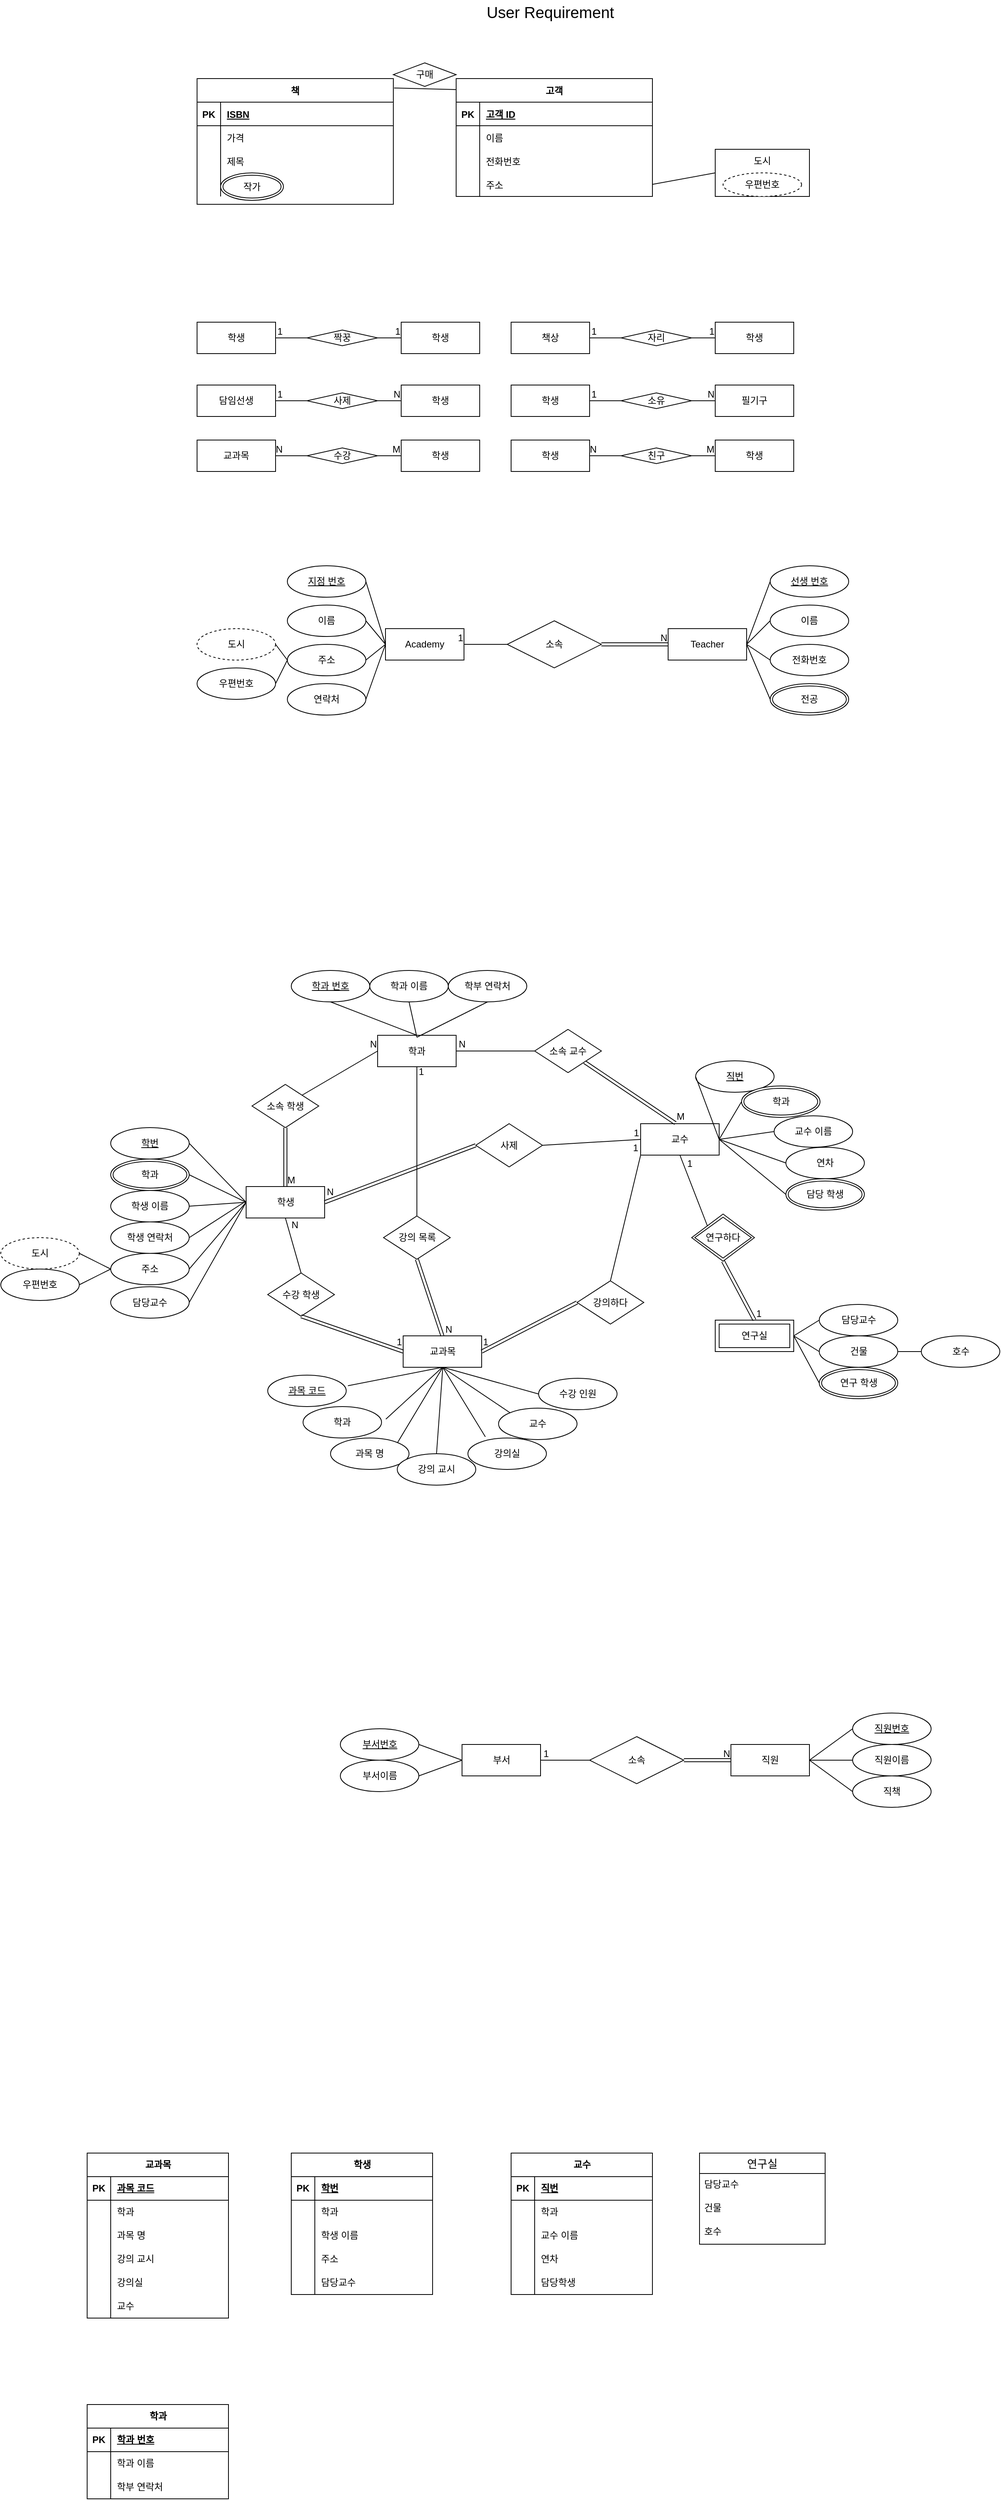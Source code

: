 <mxfile version="21.8.2" type="device">
  <diagram id="R2lEEEUBdFMjLlhIrx00" name="Page-1">
    <mxGraphModel dx="1986" dy="752" grid="1" gridSize="10" guides="1" tooltips="1" connect="1" arrows="1" fold="1" page="1" pageScale="1" pageWidth="850" pageHeight="1100" math="0" shadow="0" extFonts="Permanent Marker^https://fonts.googleapis.com/css?family=Permanent+Marker">
      <root>
        <mxCell id="0" />
        <mxCell id="1" parent="0" />
        <mxCell id="C-vyLk0tnHw3VtMMgP7b-2" value="고객" style="shape=table;startSize=30;container=1;collapsible=1;childLayout=tableLayout;fixedRows=1;rowLines=0;fontStyle=1;align=center;resizeLast=1;" parent="1" vertex="1">
          <mxGeometry x="450" y="120" width="250" height="150" as="geometry" />
        </mxCell>
        <mxCell id="C-vyLk0tnHw3VtMMgP7b-3" value="" style="shape=partialRectangle;collapsible=0;dropTarget=0;pointerEvents=0;fillColor=none;points=[[0,0.5],[1,0.5]];portConstraint=eastwest;top=0;left=0;right=0;bottom=1;" parent="C-vyLk0tnHw3VtMMgP7b-2" vertex="1">
          <mxGeometry y="30" width="250" height="30" as="geometry" />
        </mxCell>
        <mxCell id="C-vyLk0tnHw3VtMMgP7b-4" value="PK" style="shape=partialRectangle;overflow=hidden;connectable=0;fillColor=none;top=0;left=0;bottom=0;right=0;fontStyle=1;" parent="C-vyLk0tnHw3VtMMgP7b-3" vertex="1">
          <mxGeometry width="30" height="30" as="geometry">
            <mxRectangle width="30" height="30" as="alternateBounds" />
          </mxGeometry>
        </mxCell>
        <mxCell id="C-vyLk0tnHw3VtMMgP7b-5" value="고객 ID" style="shape=partialRectangle;overflow=hidden;connectable=0;fillColor=none;top=0;left=0;bottom=0;right=0;align=left;spacingLeft=6;fontStyle=5;" parent="C-vyLk0tnHw3VtMMgP7b-3" vertex="1">
          <mxGeometry x="30" width="220" height="30" as="geometry">
            <mxRectangle width="220" height="30" as="alternateBounds" />
          </mxGeometry>
        </mxCell>
        <mxCell id="C-vyLk0tnHw3VtMMgP7b-6" value="" style="shape=partialRectangle;collapsible=0;dropTarget=0;pointerEvents=0;fillColor=none;points=[[0,0.5],[1,0.5]];portConstraint=eastwest;top=0;left=0;right=0;bottom=0;" parent="C-vyLk0tnHw3VtMMgP7b-2" vertex="1">
          <mxGeometry y="60" width="250" height="30" as="geometry" />
        </mxCell>
        <mxCell id="C-vyLk0tnHw3VtMMgP7b-7" value="" style="shape=partialRectangle;overflow=hidden;connectable=0;fillColor=none;top=0;left=0;bottom=0;right=0;" parent="C-vyLk0tnHw3VtMMgP7b-6" vertex="1">
          <mxGeometry width="30" height="30" as="geometry">
            <mxRectangle width="30" height="30" as="alternateBounds" />
          </mxGeometry>
        </mxCell>
        <mxCell id="C-vyLk0tnHw3VtMMgP7b-8" value="이름" style="shape=partialRectangle;overflow=hidden;connectable=0;fillColor=none;top=0;left=0;bottom=0;right=0;align=left;spacingLeft=6;" parent="C-vyLk0tnHw3VtMMgP7b-6" vertex="1">
          <mxGeometry x="30" width="220" height="30" as="geometry">
            <mxRectangle width="220" height="30" as="alternateBounds" />
          </mxGeometry>
        </mxCell>
        <mxCell id="C-vyLk0tnHw3VtMMgP7b-9" value="" style="shape=partialRectangle;collapsible=0;dropTarget=0;pointerEvents=0;fillColor=none;points=[[0,0.5],[1,0.5]];portConstraint=eastwest;top=0;left=0;right=0;bottom=0;" parent="C-vyLk0tnHw3VtMMgP7b-2" vertex="1">
          <mxGeometry y="90" width="250" height="30" as="geometry" />
        </mxCell>
        <mxCell id="C-vyLk0tnHw3VtMMgP7b-10" value="" style="shape=partialRectangle;overflow=hidden;connectable=0;fillColor=none;top=0;left=0;bottom=0;right=0;" parent="C-vyLk0tnHw3VtMMgP7b-9" vertex="1">
          <mxGeometry width="30" height="30" as="geometry">
            <mxRectangle width="30" height="30" as="alternateBounds" />
          </mxGeometry>
        </mxCell>
        <mxCell id="C-vyLk0tnHw3VtMMgP7b-11" value="전화번호" style="shape=partialRectangle;overflow=hidden;connectable=0;fillColor=none;top=0;left=0;bottom=0;right=0;align=left;spacingLeft=6;" parent="C-vyLk0tnHw3VtMMgP7b-9" vertex="1">
          <mxGeometry x="30" width="220" height="30" as="geometry">
            <mxRectangle width="220" height="30" as="alternateBounds" />
          </mxGeometry>
        </mxCell>
        <mxCell id="0yMtdjZ281zvmZVVcCrk-2" value="" style="shape=partialRectangle;collapsible=0;dropTarget=0;pointerEvents=0;fillColor=none;points=[[0,0.5],[1,0.5]];portConstraint=eastwest;top=0;left=0;right=0;bottom=0;" parent="C-vyLk0tnHw3VtMMgP7b-2" vertex="1">
          <mxGeometry y="120" width="250" height="30" as="geometry" />
        </mxCell>
        <mxCell id="0yMtdjZ281zvmZVVcCrk-3" value="" style="shape=partialRectangle;overflow=hidden;connectable=0;fillColor=none;top=0;left=0;bottom=0;right=0;" parent="0yMtdjZ281zvmZVVcCrk-2" vertex="1">
          <mxGeometry width="30" height="30" as="geometry">
            <mxRectangle width="30" height="30" as="alternateBounds" />
          </mxGeometry>
        </mxCell>
        <mxCell id="0yMtdjZ281zvmZVVcCrk-4" value="주소" style="shape=partialRectangle;overflow=hidden;connectable=0;fillColor=none;top=0;left=0;bottom=0;right=0;align=left;spacingLeft=6;" parent="0yMtdjZ281zvmZVVcCrk-2" vertex="1">
          <mxGeometry x="30" width="220" height="30" as="geometry">
            <mxRectangle width="220" height="30" as="alternateBounds" />
          </mxGeometry>
        </mxCell>
        <mxCell id="C-vyLk0tnHw3VtMMgP7b-23" value="책" style="shape=table;startSize=30;container=1;collapsible=1;childLayout=tableLayout;fixedRows=1;rowLines=0;fontStyle=1;align=center;resizeLast=1;" parent="1" vertex="1">
          <mxGeometry x="120" y="120" width="250" height="160" as="geometry" />
        </mxCell>
        <mxCell id="C-vyLk0tnHw3VtMMgP7b-24" value="" style="shape=partialRectangle;collapsible=0;dropTarget=0;pointerEvents=0;fillColor=none;points=[[0,0.5],[1,0.5]];portConstraint=eastwest;top=0;left=0;right=0;bottom=1;" parent="C-vyLk0tnHw3VtMMgP7b-23" vertex="1">
          <mxGeometry y="30" width="250" height="30" as="geometry" />
        </mxCell>
        <mxCell id="C-vyLk0tnHw3VtMMgP7b-25" value="PK" style="shape=partialRectangle;overflow=hidden;connectable=0;fillColor=none;top=0;left=0;bottom=0;right=0;fontStyle=1;" parent="C-vyLk0tnHw3VtMMgP7b-24" vertex="1">
          <mxGeometry width="30" height="30" as="geometry">
            <mxRectangle width="30" height="30" as="alternateBounds" />
          </mxGeometry>
        </mxCell>
        <mxCell id="C-vyLk0tnHw3VtMMgP7b-26" value="ISBN" style="shape=partialRectangle;overflow=hidden;connectable=0;fillColor=none;top=0;left=0;bottom=0;right=0;align=left;spacingLeft=6;fontStyle=5;" parent="C-vyLk0tnHw3VtMMgP7b-24" vertex="1">
          <mxGeometry x="30" width="220" height="30" as="geometry">
            <mxRectangle width="220" height="30" as="alternateBounds" />
          </mxGeometry>
        </mxCell>
        <mxCell id="C-vyLk0tnHw3VtMMgP7b-27" value="" style="shape=partialRectangle;collapsible=0;dropTarget=0;pointerEvents=0;fillColor=none;points=[[0,0.5],[1,0.5]];portConstraint=eastwest;top=0;left=0;right=0;bottom=0;" parent="C-vyLk0tnHw3VtMMgP7b-23" vertex="1">
          <mxGeometry y="60" width="250" height="30" as="geometry" />
        </mxCell>
        <mxCell id="C-vyLk0tnHw3VtMMgP7b-28" value="" style="shape=partialRectangle;overflow=hidden;connectable=0;fillColor=none;top=0;left=0;bottom=0;right=0;" parent="C-vyLk0tnHw3VtMMgP7b-27" vertex="1">
          <mxGeometry width="30" height="30" as="geometry">
            <mxRectangle width="30" height="30" as="alternateBounds" />
          </mxGeometry>
        </mxCell>
        <mxCell id="C-vyLk0tnHw3VtMMgP7b-29" value="가격" style="shape=partialRectangle;overflow=hidden;connectable=0;fillColor=none;top=0;left=0;bottom=0;right=0;align=left;spacingLeft=6;" parent="C-vyLk0tnHw3VtMMgP7b-27" vertex="1">
          <mxGeometry x="30" width="220" height="30" as="geometry">
            <mxRectangle width="220" height="30" as="alternateBounds" />
          </mxGeometry>
        </mxCell>
        <mxCell id="0yMtdjZ281zvmZVVcCrk-5" value="" style="shape=partialRectangle;collapsible=0;dropTarget=0;pointerEvents=0;fillColor=none;points=[[0,0.5],[1,0.5]];portConstraint=eastwest;top=0;left=0;right=0;bottom=0;" parent="C-vyLk0tnHw3VtMMgP7b-23" vertex="1">
          <mxGeometry y="90" width="250" height="30" as="geometry" />
        </mxCell>
        <mxCell id="0yMtdjZ281zvmZVVcCrk-6" value="" style="shape=partialRectangle;overflow=hidden;connectable=0;fillColor=none;top=0;left=0;bottom=0;right=0;" parent="0yMtdjZ281zvmZVVcCrk-5" vertex="1">
          <mxGeometry width="30" height="30" as="geometry">
            <mxRectangle width="30" height="30" as="alternateBounds" />
          </mxGeometry>
        </mxCell>
        <mxCell id="0yMtdjZ281zvmZVVcCrk-7" value="제목" style="shape=partialRectangle;overflow=hidden;connectable=0;fillColor=none;top=0;left=0;bottom=0;right=0;align=left;spacingLeft=6;" parent="0yMtdjZ281zvmZVVcCrk-5" vertex="1">
          <mxGeometry x="30" width="220" height="30" as="geometry">
            <mxRectangle width="220" height="30" as="alternateBounds" />
          </mxGeometry>
        </mxCell>
        <mxCell id="0yMtdjZ281zvmZVVcCrk-8" value="" style="shape=partialRectangle;collapsible=0;dropTarget=0;pointerEvents=0;fillColor=none;points=[[0,0.5],[1,0.5]];portConstraint=eastwest;top=0;left=0;right=0;bottom=0;" parent="C-vyLk0tnHw3VtMMgP7b-23" vertex="1">
          <mxGeometry y="120" width="250" height="30" as="geometry" />
        </mxCell>
        <mxCell id="0yMtdjZ281zvmZVVcCrk-9" value="" style="shape=partialRectangle;overflow=hidden;connectable=0;fillColor=none;top=0;left=0;bottom=0;right=0;" parent="0yMtdjZ281zvmZVVcCrk-8" vertex="1">
          <mxGeometry width="30" height="30" as="geometry">
            <mxRectangle width="30" height="30" as="alternateBounds" />
          </mxGeometry>
        </mxCell>
        <mxCell id="0yMtdjZ281zvmZVVcCrk-10" value="" style="shape=partialRectangle;overflow=hidden;connectable=0;fillColor=none;top=0;left=0;bottom=0;right=0;align=left;spacingLeft=6;" parent="0yMtdjZ281zvmZVVcCrk-8" vertex="1">
          <mxGeometry x="30" width="220" height="30" as="geometry">
            <mxRectangle width="220" height="30" as="alternateBounds" />
          </mxGeometry>
        </mxCell>
        <mxCell id="0yMtdjZ281zvmZVVcCrk-13" value="" style="endArrow=none;html=1;rounded=0;exitX=1.004;exitY=0.075;exitDx=0;exitDy=0;exitPerimeter=0;entryX=0;entryY=0.093;entryDx=0;entryDy=0;entryPerimeter=0;" parent="1" source="C-vyLk0tnHw3VtMMgP7b-23" target="C-vyLk0tnHw3VtMMgP7b-2" edge="1">
          <mxGeometry width="50" height="50" relative="1" as="geometry">
            <mxPoint x="510" y="410" as="sourcePoint" />
            <mxPoint x="560" y="360" as="targetPoint" />
          </mxGeometry>
        </mxCell>
        <mxCell id="0yMtdjZ281zvmZVVcCrk-14" value="" style="rounded=0;whiteSpace=wrap;html=1;" parent="1" vertex="1">
          <mxGeometry x="780" y="210" width="120" height="60" as="geometry" />
        </mxCell>
        <mxCell id="0yMtdjZ281zvmZVVcCrk-16" value="" style="endArrow=none;html=1;rounded=0;entryX=0;entryY=0.5;entryDx=0;entryDy=0;exitX=0;exitY=0.5;exitDx=0;exitDy=0;" parent="1" target="0yMtdjZ281zvmZVVcCrk-14" edge="1">
          <mxGeometry width="50" height="50" relative="1" as="geometry">
            <mxPoint x="700" y="254.58" as="sourcePoint" />
            <mxPoint x="820" y="254.58" as="targetPoint" />
          </mxGeometry>
        </mxCell>
        <mxCell id="0yMtdjZ281zvmZVVcCrk-19" value="&lt;font style=&quot;font-size: 20px;&quot;&gt;User Requirement&lt;/font&gt;" style="text;html=1;strokeColor=none;fillColor=none;align=center;verticalAlign=middle;whiteSpace=wrap;rounded=0;" parent="1" vertex="1">
          <mxGeometry x="480" y="20" width="180" height="30" as="geometry" />
        </mxCell>
        <mxCell id="0yMtdjZ281zvmZVVcCrk-20" value="" style="rhombus;whiteSpace=wrap;html=1;" parent="1" vertex="1">
          <mxGeometry x="370" y="100" width="80" height="30" as="geometry" />
        </mxCell>
        <mxCell id="0yMtdjZ281zvmZVVcCrk-21" value="구매" style="text;html=1;strokeColor=none;fillColor=none;align=center;verticalAlign=middle;whiteSpace=wrap;rounded=0;" parent="1" vertex="1">
          <mxGeometry x="380" y="100" width="60" height="30" as="geometry" />
        </mxCell>
        <mxCell id="0yMtdjZ281zvmZVVcCrk-23" value="우편번호" style="ellipse;whiteSpace=wrap;html=1;align=center;dashed=1;" parent="1" vertex="1">
          <mxGeometry x="790" y="240" width="100" height="30" as="geometry" />
        </mxCell>
        <mxCell id="0yMtdjZ281zvmZVVcCrk-24" value="작가" style="ellipse;shape=doubleEllipse;margin=3;whiteSpace=wrap;html=1;align=center;" parent="1" vertex="1">
          <mxGeometry x="150" y="240" width="80" height="35" as="geometry" />
        </mxCell>
        <mxCell id="0yMtdjZ281zvmZVVcCrk-25" value="도시" style="text;html=1;strokeColor=none;fillColor=none;align=center;verticalAlign=middle;whiteSpace=wrap;rounded=0;" parent="1" vertex="1">
          <mxGeometry x="810" y="210" width="60" height="30" as="geometry" />
        </mxCell>
        <mxCell id="0yMtdjZ281zvmZVVcCrk-26" value="학생" style="ellipse;whiteSpace=wrap;html=1;align=center;" parent="1" vertex="1">
          <mxGeometry x="120" y="430" width="100" height="40" as="geometry" />
        </mxCell>
        <mxCell id="0yMtdjZ281zvmZVVcCrk-45" style="edgeStyle=orthogonalEdgeStyle;rounded=0;orthogonalLoop=1;jettySize=auto;html=1;exitX=1;exitY=0.5;exitDx=0;exitDy=0;" parent="1" source="0yMtdjZ281zvmZVVcCrk-27" edge="1">
          <mxGeometry relative="1" as="geometry">
            <mxPoint x="470" y="450.167" as="targetPoint" />
          </mxGeometry>
        </mxCell>
        <mxCell id="0yMtdjZ281zvmZVVcCrk-27" value="학생" style="ellipse;whiteSpace=wrap;html=1;align=center;" parent="1" vertex="1">
          <mxGeometry x="380" y="430" width="100" height="40" as="geometry" />
        </mxCell>
        <mxCell id="0yMtdjZ281zvmZVVcCrk-28" value="" style="endArrow=none;html=1;rounded=0;entryX=0;entryY=0.5;entryDx=0;entryDy=0;" parent="1" target="0yMtdjZ281zvmZVVcCrk-27" edge="1">
          <mxGeometry relative="1" as="geometry">
            <mxPoint x="220" y="450" as="sourcePoint" />
            <mxPoint x="300" y="450" as="targetPoint" />
          </mxGeometry>
        </mxCell>
        <mxCell id="0yMtdjZ281zvmZVVcCrk-29" value="1" style="resizable=0;html=1;whiteSpace=wrap;align=right;verticalAlign=bottom;" parent="0yMtdjZ281zvmZVVcCrk-28" connectable="0" vertex="1">
          <mxGeometry x="1" relative="1" as="geometry" />
        </mxCell>
        <mxCell id="0yMtdjZ281zvmZVVcCrk-30" value="1" style="resizable=0;html=1;whiteSpace=wrap;align=right;verticalAlign=bottom;" parent="0yMtdjZ281zvmZVVcCrk-28" connectable="0" vertex="1">
          <mxGeometry x="1" relative="1" as="geometry">
            <mxPoint x="-150" as="offset" />
          </mxGeometry>
        </mxCell>
        <mxCell id="0yMtdjZ281zvmZVVcCrk-46" value="1" style="resizable=0;html=1;whiteSpace=wrap;align=right;verticalAlign=bottom;" parent="0yMtdjZ281zvmZVVcCrk-28" connectable="0" vertex="1">
          <mxGeometry x="1" relative="1" as="geometry">
            <mxPoint x="-150" y="80" as="offset" />
          </mxGeometry>
        </mxCell>
        <mxCell id="0yMtdjZ281zvmZVVcCrk-69" value="1" style="resizable=0;html=1;whiteSpace=wrap;align=right;verticalAlign=bottom;" parent="0yMtdjZ281zvmZVVcCrk-28" connectable="0" vertex="1">
          <mxGeometry x="1" relative="1" as="geometry">
            <mxPoint x="250" y="80" as="offset" />
          </mxGeometry>
        </mxCell>
        <mxCell id="0yMtdjZ281zvmZVVcCrk-32" value="짝꿍" style="shape=rhombus;perimeter=rhombusPerimeter;whiteSpace=wrap;html=1;align=center;" parent="1" vertex="1">
          <mxGeometry x="260" y="440" width="90" height="20" as="geometry" />
        </mxCell>
        <mxCell id="0yMtdjZ281zvmZVVcCrk-33" value="담임 선생" style="ellipse;whiteSpace=wrap;html=1;align=center;" parent="1" vertex="1">
          <mxGeometry x="120" y="510" width="100" height="40" as="geometry" />
        </mxCell>
        <mxCell id="0yMtdjZ281zvmZVVcCrk-34" value="학생" style="ellipse;whiteSpace=wrap;html=1;align=center;" parent="1" vertex="1">
          <mxGeometry x="380" y="510" width="100" height="40" as="geometry" />
        </mxCell>
        <mxCell id="0yMtdjZ281zvmZVVcCrk-43" value="" style="endArrow=none;html=1;rounded=0;" parent="1" source="0yMtdjZ281zvmZVVcCrk-38" edge="1">
          <mxGeometry relative="1" as="geometry">
            <mxPoint x="220" y="530" as="sourcePoint" />
            <mxPoint x="380" y="530" as="targetPoint" />
          </mxGeometry>
        </mxCell>
        <mxCell id="0yMtdjZ281zvmZVVcCrk-44" value="N" style="resizable=0;html=1;whiteSpace=wrap;align=right;verticalAlign=bottom;" parent="0yMtdjZ281zvmZVVcCrk-43" connectable="0" vertex="1">
          <mxGeometry x="1" relative="1" as="geometry" />
        </mxCell>
        <mxCell id="0yMtdjZ281zvmZVVcCrk-49" value="교과목" style="ellipse;whiteSpace=wrap;html=1;align=center;" parent="1" vertex="1">
          <mxGeometry x="120" y="580" width="100" height="40" as="geometry" />
        </mxCell>
        <mxCell id="0yMtdjZ281zvmZVVcCrk-50" value="학생" style="ellipse;whiteSpace=wrap;html=1;align=center;" parent="1" vertex="1">
          <mxGeometry x="380" y="580" width="100" height="40" as="geometry" />
        </mxCell>
        <mxCell id="0yMtdjZ281zvmZVVcCrk-54" value="M" style="resizable=0;html=1;whiteSpace=wrap;align=right;verticalAlign=bottom;" parent="1" connectable="0" vertex="1">
          <mxGeometry x="380" y="600" as="geometry" />
        </mxCell>
        <mxCell id="0yMtdjZ281zvmZVVcCrk-55" value="학생" style="ellipse;whiteSpace=wrap;html=1;align=center;" parent="1" vertex="1">
          <mxGeometry x="520" y="580" width="100" height="40" as="geometry" />
        </mxCell>
        <mxCell id="0yMtdjZ281zvmZVVcCrk-56" value="학생" style="ellipse;whiteSpace=wrap;html=1;align=center;" parent="1" vertex="1">
          <mxGeometry x="780" y="580" width="100" height="40" as="geometry" />
        </mxCell>
        <mxCell id="0yMtdjZ281zvmZVVcCrk-58" value="" style="endArrow=none;html=1;rounded=0;" parent="1" source="0yMtdjZ281zvmZVVcCrk-57" edge="1">
          <mxGeometry relative="1" as="geometry">
            <mxPoint x="620" y="600" as="sourcePoint" />
            <mxPoint x="780" y="600" as="targetPoint" />
          </mxGeometry>
        </mxCell>
        <mxCell id="0yMtdjZ281zvmZVVcCrk-59" value="N" style="resizable=0;html=1;whiteSpace=wrap;align=right;verticalAlign=bottom;" parent="0yMtdjZ281zvmZVVcCrk-58" connectable="0" vertex="1">
          <mxGeometry x="1" relative="1" as="geometry">
            <mxPoint x="-150" as="offset" />
          </mxGeometry>
        </mxCell>
        <mxCell id="0yMtdjZ281zvmZVVcCrk-60" value="M" style="resizable=0;html=1;whiteSpace=wrap;align=right;verticalAlign=bottom;" parent="1" connectable="0" vertex="1">
          <mxGeometry x="780" y="600" as="geometry" />
        </mxCell>
        <mxCell id="0yMtdjZ281zvmZVVcCrk-61" value="책상" style="ellipse;whiteSpace=wrap;html=1;align=center;" parent="1" vertex="1">
          <mxGeometry x="520" y="430" width="100" height="40" as="geometry" />
        </mxCell>
        <mxCell id="0yMtdjZ281zvmZVVcCrk-62" style="edgeStyle=orthogonalEdgeStyle;rounded=0;orthogonalLoop=1;jettySize=auto;html=1;exitX=1;exitY=0.5;exitDx=0;exitDy=0;" parent="1" source="0yMtdjZ281zvmZVVcCrk-63" edge="1">
          <mxGeometry relative="1" as="geometry">
            <mxPoint x="870" y="450.167" as="targetPoint" />
          </mxGeometry>
        </mxCell>
        <mxCell id="0yMtdjZ281zvmZVVcCrk-63" value="학생" style="ellipse;whiteSpace=wrap;html=1;align=center;" parent="1" vertex="1">
          <mxGeometry x="780" y="430" width="100" height="40" as="geometry" />
        </mxCell>
        <mxCell id="0yMtdjZ281zvmZVVcCrk-64" value="" style="endArrow=none;html=1;rounded=0;entryX=0;entryY=0.5;entryDx=0;entryDy=0;" parent="1" source="0yMtdjZ281zvmZVVcCrk-68" target="0yMtdjZ281zvmZVVcCrk-63" edge="1">
          <mxGeometry relative="1" as="geometry">
            <mxPoint x="620" y="450" as="sourcePoint" />
            <mxPoint x="700" y="450" as="targetPoint" />
          </mxGeometry>
        </mxCell>
        <mxCell id="0yMtdjZ281zvmZVVcCrk-65" value="1" style="resizable=0;html=1;whiteSpace=wrap;align=right;verticalAlign=bottom;" parent="0yMtdjZ281zvmZVVcCrk-64" connectable="0" vertex="1">
          <mxGeometry x="1" relative="1" as="geometry" />
        </mxCell>
        <mxCell id="0yMtdjZ281zvmZVVcCrk-66" value="1" style="resizable=0;html=1;whiteSpace=wrap;align=right;verticalAlign=bottom;" parent="0yMtdjZ281zvmZVVcCrk-64" connectable="0" vertex="1">
          <mxGeometry x="1" relative="1" as="geometry">
            <mxPoint x="-150" as="offset" />
          </mxGeometry>
        </mxCell>
        <mxCell id="0yMtdjZ281zvmZVVcCrk-70" value="학생" style="ellipse;whiteSpace=wrap;html=1;align=center;" parent="1" vertex="1">
          <mxGeometry x="520" y="510" width="100" height="40" as="geometry" />
        </mxCell>
        <mxCell id="0yMtdjZ281zvmZVVcCrk-71" value="필기구" style="ellipse;whiteSpace=wrap;html=1;align=center;" parent="1" vertex="1">
          <mxGeometry x="780" y="510" width="100" height="40" as="geometry" />
        </mxCell>
        <mxCell id="0yMtdjZ281zvmZVVcCrk-73" value="" style="endArrow=none;html=1;rounded=0;" parent="1" edge="1">
          <mxGeometry relative="1" as="geometry">
            <mxPoint x="620" y="530" as="sourcePoint" />
            <mxPoint x="780" y="530" as="targetPoint" />
          </mxGeometry>
        </mxCell>
        <mxCell id="0yMtdjZ281zvmZVVcCrk-74" value="N" style="resizable=0;html=1;whiteSpace=wrap;align=right;verticalAlign=bottom;" parent="0yMtdjZ281zvmZVVcCrk-73" connectable="0" vertex="1">
          <mxGeometry x="1" relative="1" as="geometry" />
        </mxCell>
        <mxCell id="0yMtdjZ281zvmZVVcCrk-75" value="학생" style="rounded=1;arcSize=10;whiteSpace=wrap;html=1;align=center;" parent="1" vertex="1">
          <mxGeometry x="120" y="430" width="100" height="40" as="geometry" />
        </mxCell>
        <mxCell id="0yMtdjZ281zvmZVVcCrk-76" value="학생" style="whiteSpace=wrap;html=1;align=center;" parent="1" vertex="1">
          <mxGeometry x="380" y="430" width="100" height="40" as="geometry" />
        </mxCell>
        <mxCell id="0yMtdjZ281zvmZVVcCrk-77" value="담임선생" style="whiteSpace=wrap;html=1;align=center;" parent="1" vertex="1">
          <mxGeometry x="120" y="510" width="100" height="40" as="geometry" />
        </mxCell>
        <mxCell id="0yMtdjZ281zvmZVVcCrk-78" value="학생" style="whiteSpace=wrap;html=1;align=center;" parent="1" vertex="1">
          <mxGeometry x="380" y="510" width="100" height="40" as="geometry" />
        </mxCell>
        <mxCell id="0yMtdjZ281zvmZVVcCrk-79" value="교과목" style="whiteSpace=wrap;html=1;align=center;" parent="1" vertex="1">
          <mxGeometry x="120" y="580" width="100" height="40" as="geometry" />
        </mxCell>
        <mxCell id="0yMtdjZ281zvmZVVcCrk-80" value="학생" style="whiteSpace=wrap;html=1;align=center;" parent="1" vertex="1">
          <mxGeometry x="380" y="580" width="100" height="40" as="geometry" />
        </mxCell>
        <mxCell id="0yMtdjZ281zvmZVVcCrk-81" value="책상" style="whiteSpace=wrap;html=1;align=center;" parent="1" vertex="1">
          <mxGeometry x="520" y="430" width="100" height="40" as="geometry" />
        </mxCell>
        <mxCell id="0yMtdjZ281zvmZVVcCrk-82" value="학생" style="whiteSpace=wrap;html=1;align=center;" parent="1" vertex="1">
          <mxGeometry x="520" y="510" width="100" height="40" as="geometry" />
        </mxCell>
        <mxCell id="0yMtdjZ281zvmZVVcCrk-83" value="학생" style="whiteSpace=wrap;html=1;align=center;" parent="1" vertex="1">
          <mxGeometry x="520" y="580" width="100" height="40" as="geometry" />
        </mxCell>
        <mxCell id="0yMtdjZ281zvmZVVcCrk-84" value="학생" style="whiteSpace=wrap;html=1;align=center;" parent="1" vertex="1">
          <mxGeometry x="780" y="430" width="100" height="40" as="geometry" />
        </mxCell>
        <mxCell id="0yMtdjZ281zvmZVVcCrk-85" value="학생" style="whiteSpace=wrap;html=1;align=center;" parent="1" vertex="1">
          <mxGeometry x="780" y="580" width="100" height="40" as="geometry" />
        </mxCell>
        <mxCell id="0yMtdjZ281zvmZVVcCrk-86" value="필기구" style="whiteSpace=wrap;html=1;align=center;" parent="1" vertex="1">
          <mxGeometry x="780" y="510" width="100" height="40" as="geometry" />
        </mxCell>
        <mxCell id="0yMtdjZ281zvmZVVcCrk-87" value="" style="endArrow=none;html=1;rounded=0;" parent="1" target="0yMtdjZ281zvmZVVcCrk-38" edge="1">
          <mxGeometry relative="1" as="geometry">
            <mxPoint x="220" y="530" as="sourcePoint" />
            <mxPoint x="380" y="530" as="targetPoint" />
          </mxGeometry>
        </mxCell>
        <mxCell id="0yMtdjZ281zvmZVVcCrk-38" value="사제" style="shape=rhombus;perimeter=rhombusPerimeter;whiteSpace=wrap;html=1;align=center;" parent="1" vertex="1">
          <mxGeometry x="260" y="520" width="90" height="20" as="geometry" />
        </mxCell>
        <mxCell id="0yMtdjZ281zvmZVVcCrk-90" value="" style="endArrow=none;html=1;rounded=0;" parent="1" target="0yMtdjZ281zvmZVVcCrk-57" edge="1">
          <mxGeometry relative="1" as="geometry">
            <mxPoint x="620" y="600" as="sourcePoint" />
            <mxPoint x="780" y="600" as="targetPoint" />
          </mxGeometry>
        </mxCell>
        <mxCell id="0yMtdjZ281zvmZVVcCrk-57" value="친구" style="shape=rhombus;perimeter=rhombusPerimeter;whiteSpace=wrap;html=1;align=center;" parent="1" vertex="1">
          <mxGeometry x="660" y="590" width="90" height="20" as="geometry" />
        </mxCell>
        <mxCell id="0yMtdjZ281zvmZVVcCrk-92" value="" style="endArrow=none;html=1;rounded=0;entryX=0;entryY=0.5;entryDx=0;entryDy=0;" parent="1" target="0yMtdjZ281zvmZVVcCrk-68" edge="1">
          <mxGeometry relative="1" as="geometry">
            <mxPoint x="620" y="450" as="sourcePoint" />
            <mxPoint x="780" y="450" as="targetPoint" />
          </mxGeometry>
        </mxCell>
        <mxCell id="0yMtdjZ281zvmZVVcCrk-68" value="자리" style="shape=rhombus;perimeter=rhombusPerimeter;whiteSpace=wrap;html=1;align=center;" parent="1" vertex="1">
          <mxGeometry x="660" y="440" width="90" height="20" as="geometry" />
        </mxCell>
        <mxCell id="0yMtdjZ281zvmZVVcCrk-52" value="" style="endArrow=none;html=1;rounded=0;" parent="1" edge="1">
          <mxGeometry relative="1" as="geometry">
            <mxPoint x="220" y="600" as="sourcePoint" />
            <mxPoint x="380" y="600" as="targetPoint" />
          </mxGeometry>
        </mxCell>
        <mxCell id="0yMtdjZ281zvmZVVcCrk-53" value="N" style="resizable=0;html=1;whiteSpace=wrap;align=right;verticalAlign=bottom;" parent="0yMtdjZ281zvmZVVcCrk-52" connectable="0" vertex="1">
          <mxGeometry x="1" relative="1" as="geometry">
            <mxPoint x="-150" as="offset" />
          </mxGeometry>
        </mxCell>
        <mxCell id="0yMtdjZ281zvmZVVcCrk-51" value="수강" style="shape=rhombus;perimeter=rhombusPerimeter;whiteSpace=wrap;html=1;align=center;" parent="1" vertex="1">
          <mxGeometry x="260" y="590" width="90" height="20" as="geometry" />
        </mxCell>
        <mxCell id="0yMtdjZ281zvmZVVcCrk-72" value="소유" style="shape=rhombus;perimeter=rhombusPerimeter;whiteSpace=wrap;html=1;align=center;" parent="1" vertex="1">
          <mxGeometry x="660" y="520" width="90" height="20" as="geometry" />
        </mxCell>
        <mxCell id="0yMtdjZ281zvmZVVcCrk-97" value="학생" style="whiteSpace=wrap;html=1;align=center;" parent="1" vertex="1">
          <mxGeometry x="120" y="430" width="100" height="40" as="geometry" />
        </mxCell>
        <mxCell id="0yMtdjZ281zvmZVVcCrk-98" value="Academy" style="whiteSpace=wrap;html=1;align=center;" parent="1" vertex="1">
          <mxGeometry x="360" y="820" width="100" height="40" as="geometry" />
        </mxCell>
        <mxCell id="0yMtdjZ281zvmZVVcCrk-99" value="지점 번호" style="ellipse;whiteSpace=wrap;html=1;align=center;fontStyle=4;" parent="1" vertex="1">
          <mxGeometry x="235" y="740" width="100" height="40" as="geometry" />
        </mxCell>
        <mxCell id="0yMtdjZ281zvmZVVcCrk-100" value="이름" style="ellipse;whiteSpace=wrap;html=1;align=center;" parent="1" vertex="1">
          <mxGeometry x="235" y="790" width="100" height="40" as="geometry" />
        </mxCell>
        <mxCell id="0yMtdjZ281zvmZVVcCrk-102" value="주소" style="ellipse;whiteSpace=wrap;html=1;align=center;" parent="1" vertex="1">
          <mxGeometry x="235" y="840" width="100" height="40" as="geometry" />
        </mxCell>
        <mxCell id="0yMtdjZ281zvmZVVcCrk-103" value="도시" style="ellipse;whiteSpace=wrap;html=1;align=center;dashed=1;" parent="1" vertex="1">
          <mxGeometry x="120" y="820" width="100" height="40" as="geometry" />
        </mxCell>
        <mxCell id="0yMtdjZ281zvmZVVcCrk-104" value="우편번호" style="ellipse;whiteSpace=wrap;html=1;align=center;" parent="1" vertex="1">
          <mxGeometry x="120" y="870" width="100" height="40" as="geometry" />
        </mxCell>
        <mxCell id="0yMtdjZ281zvmZVVcCrk-105" value="연락처" style="ellipse;whiteSpace=wrap;html=1;align=center;" parent="1" vertex="1">
          <mxGeometry x="235" y="890" width="100" height="40" as="geometry" />
        </mxCell>
        <mxCell id="0yMtdjZ281zvmZVVcCrk-106" value="Teacher" style="whiteSpace=wrap;html=1;align=center;" parent="1" vertex="1">
          <mxGeometry x="720" y="820" width="100" height="40" as="geometry" />
        </mxCell>
        <mxCell id="0yMtdjZ281zvmZVVcCrk-107" value="선생 번호" style="ellipse;whiteSpace=wrap;html=1;align=center;fontStyle=4;" parent="1" vertex="1">
          <mxGeometry x="850" y="740" width="100" height="40" as="geometry" />
        </mxCell>
        <mxCell id="0yMtdjZ281zvmZVVcCrk-109" value="이름" style="ellipse;whiteSpace=wrap;html=1;align=center;" parent="1" vertex="1">
          <mxGeometry x="850" y="790" width="100" height="40" as="geometry" />
        </mxCell>
        <mxCell id="0yMtdjZ281zvmZVVcCrk-110" value="전화번호" style="ellipse;whiteSpace=wrap;html=1;align=center;" parent="1" vertex="1">
          <mxGeometry x="850" y="840" width="100" height="40" as="geometry" />
        </mxCell>
        <mxCell id="0yMtdjZ281zvmZVVcCrk-111" value="전공" style="ellipse;shape=doubleEllipse;margin=3;whiteSpace=wrap;html=1;align=center;" parent="1" vertex="1">
          <mxGeometry x="850" y="890" width="100" height="40" as="geometry" />
        </mxCell>
        <mxCell id="0yMtdjZ281zvmZVVcCrk-112" value="소속" style="shape=rhombus;perimeter=rhombusPerimeter;whiteSpace=wrap;html=1;align=center;" parent="1" vertex="1">
          <mxGeometry x="515" y="810" width="120" height="60" as="geometry" />
        </mxCell>
        <mxCell id="0yMtdjZ281zvmZVVcCrk-113" value="" style="shape=link;html=1;rounded=0;entryX=0;entryY=0.5;entryDx=0;entryDy=0;exitX=1;exitY=0.5;exitDx=0;exitDy=0;" parent="1" source="0yMtdjZ281zvmZVVcCrk-112" target="0yMtdjZ281zvmZVVcCrk-106" edge="1">
          <mxGeometry relative="1" as="geometry">
            <mxPoint x="520" y="820" as="sourcePoint" />
            <mxPoint x="680" y="820" as="targetPoint" />
          </mxGeometry>
        </mxCell>
        <mxCell id="0yMtdjZ281zvmZVVcCrk-114" value="N" style="resizable=0;html=1;whiteSpace=wrap;align=right;verticalAlign=bottom;" parent="0yMtdjZ281zvmZVVcCrk-113" connectable="0" vertex="1">
          <mxGeometry x="1" relative="1" as="geometry" />
        </mxCell>
        <mxCell id="0yMtdjZ281zvmZVVcCrk-115" value="" style="endArrow=none;html=1;rounded=0;entryX=1;entryY=0.5;entryDx=0;entryDy=0;exitX=0;exitY=0.5;exitDx=0;exitDy=0;" parent="1" source="0yMtdjZ281zvmZVVcCrk-112" target="0yMtdjZ281zvmZVVcCrk-98" edge="1">
          <mxGeometry relative="1" as="geometry">
            <mxPoint x="520" y="820" as="sourcePoint" />
            <mxPoint x="680" y="820" as="targetPoint" />
          </mxGeometry>
        </mxCell>
        <mxCell id="0yMtdjZ281zvmZVVcCrk-116" value="1" style="resizable=0;html=1;whiteSpace=wrap;align=right;verticalAlign=bottom;" parent="0yMtdjZ281zvmZVVcCrk-115" connectable="0" vertex="1">
          <mxGeometry x="1" relative="1" as="geometry" />
        </mxCell>
        <mxCell id="0yMtdjZ281zvmZVVcCrk-117" value="" style="endArrow=none;html=1;rounded=0;exitX=1;exitY=0.5;exitDx=0;exitDy=0;entryX=0;entryY=0.5;entryDx=0;entryDy=0;" parent="1" source="0yMtdjZ281zvmZVVcCrk-99" target="0yMtdjZ281zvmZVVcCrk-98" edge="1">
          <mxGeometry relative="1" as="geometry">
            <mxPoint x="520" y="800" as="sourcePoint" />
            <mxPoint x="680" y="800" as="targetPoint" />
          </mxGeometry>
        </mxCell>
        <mxCell id="0yMtdjZ281zvmZVVcCrk-118" value="" style="endArrow=none;html=1;rounded=0;exitX=1;exitY=0.5;exitDx=0;exitDy=0;" parent="1" source="0yMtdjZ281zvmZVVcCrk-100" edge="1">
          <mxGeometry relative="1" as="geometry">
            <mxPoint x="345" y="770" as="sourcePoint" />
            <mxPoint x="360" y="840" as="targetPoint" />
          </mxGeometry>
        </mxCell>
        <mxCell id="0yMtdjZ281zvmZVVcCrk-119" value="" style="endArrow=none;html=1;rounded=0;exitX=1;exitY=0.5;exitDx=0;exitDy=0;entryX=0;entryY=0.5;entryDx=0;entryDy=0;" parent="1" source="0yMtdjZ281zvmZVVcCrk-102" target="0yMtdjZ281zvmZVVcCrk-98" edge="1">
          <mxGeometry relative="1" as="geometry">
            <mxPoint x="345" y="770" as="sourcePoint" />
            <mxPoint x="370" y="850" as="targetPoint" />
          </mxGeometry>
        </mxCell>
        <mxCell id="0yMtdjZ281zvmZVVcCrk-120" value="" style="endArrow=none;html=1;rounded=0;exitX=1;exitY=0.5;exitDx=0;exitDy=0;" parent="1" source="0yMtdjZ281zvmZVVcCrk-105" edge="1">
          <mxGeometry relative="1" as="geometry">
            <mxPoint x="340" y="910" as="sourcePoint" />
            <mxPoint x="360" y="840" as="targetPoint" />
          </mxGeometry>
        </mxCell>
        <mxCell id="0yMtdjZ281zvmZVVcCrk-122" value="" style="endArrow=none;html=1;rounded=0;exitX=1;exitY=0.5;exitDx=0;exitDy=0;entryX=0;entryY=0.5;entryDx=0;entryDy=0;" parent="1" source="0yMtdjZ281zvmZVVcCrk-103" target="0yMtdjZ281zvmZVVcCrk-102" edge="1">
          <mxGeometry relative="1" as="geometry">
            <mxPoint x="220" y="820" as="sourcePoint" />
            <mxPoint x="245" y="900" as="targetPoint" />
          </mxGeometry>
        </mxCell>
        <mxCell id="0yMtdjZ281zvmZVVcCrk-123" value="" style="endArrow=none;html=1;rounded=0;exitX=1;exitY=0.5;exitDx=0;exitDy=0;entryX=0;entryY=0.5;entryDx=0;entryDy=0;" parent="1" source="0yMtdjZ281zvmZVVcCrk-104" target="0yMtdjZ281zvmZVVcCrk-102" edge="1">
          <mxGeometry relative="1" as="geometry">
            <mxPoint x="230" y="850" as="sourcePoint" />
            <mxPoint x="245" y="870" as="targetPoint" />
          </mxGeometry>
        </mxCell>
        <mxCell id="0yMtdjZ281zvmZVVcCrk-125" value="" style="endArrow=none;html=1;rounded=0;entryX=0;entryY=0.5;entryDx=0;entryDy=0;exitX=1;exitY=0.5;exitDx=0;exitDy=0;" parent="1" source="0yMtdjZ281zvmZVVcCrk-106" target="0yMtdjZ281zvmZVVcCrk-107" edge="1">
          <mxGeometry relative="1" as="geometry">
            <mxPoint x="570" y="780" as="sourcePoint" />
            <mxPoint x="730" y="780" as="targetPoint" />
          </mxGeometry>
        </mxCell>
        <mxCell id="0yMtdjZ281zvmZVVcCrk-126" value="" style="endArrow=none;html=1;rounded=0;entryX=0;entryY=0.5;entryDx=0;entryDy=0;exitX=1;exitY=0.5;exitDx=0;exitDy=0;" parent="1" source="0yMtdjZ281zvmZVVcCrk-106" target="0yMtdjZ281zvmZVVcCrk-109" edge="1">
          <mxGeometry relative="1" as="geometry">
            <mxPoint x="570" y="780" as="sourcePoint" />
            <mxPoint x="730" y="780" as="targetPoint" />
          </mxGeometry>
        </mxCell>
        <mxCell id="0yMtdjZ281zvmZVVcCrk-127" value="" style="endArrow=none;html=1;rounded=0;entryX=0;entryY=0.5;entryDx=0;entryDy=0;" parent="1" target="0yMtdjZ281zvmZVVcCrk-110" edge="1">
          <mxGeometry relative="1" as="geometry">
            <mxPoint x="820" y="840" as="sourcePoint" />
            <mxPoint x="730" y="780" as="targetPoint" />
          </mxGeometry>
        </mxCell>
        <mxCell id="0yMtdjZ281zvmZVVcCrk-128" value="" style="endArrow=none;html=1;rounded=0;entryX=0;entryY=0.5;entryDx=0;entryDy=0;exitX=1;exitY=0.5;exitDx=0;exitDy=0;" parent="1" source="0yMtdjZ281zvmZVVcCrk-106" target="0yMtdjZ281zvmZVVcCrk-111" edge="1">
          <mxGeometry relative="1" as="geometry">
            <mxPoint x="570" y="780" as="sourcePoint" />
            <mxPoint x="730" y="780" as="targetPoint" />
          </mxGeometry>
        </mxCell>
        <mxCell id="0yMtdjZ281zvmZVVcCrk-132" value="학생" style="whiteSpace=wrap;html=1;align=center;" parent="1" vertex="1">
          <mxGeometry x="182.5" y="1530" width="100" height="40" as="geometry" />
        </mxCell>
        <mxCell id="0yMtdjZ281zvmZVVcCrk-133" value="교수" style="whiteSpace=wrap;html=1;align=center;" parent="1" vertex="1">
          <mxGeometry x="685" y="1450" width="100" height="40" as="geometry" />
        </mxCell>
        <mxCell id="0yMtdjZ281zvmZVVcCrk-134" value="교과목" style="whiteSpace=wrap;html=1;align=center;" parent="1" vertex="1">
          <mxGeometry x="382.5" y="1720" width="100" height="40" as="geometry" />
        </mxCell>
        <mxCell id="0yMtdjZ281zvmZVVcCrk-135" value="학과" style="whiteSpace=wrap;html=1;align=center;" parent="1" vertex="1">
          <mxGeometry x="350" y="1337.5" width="100" height="40" as="geometry" />
        </mxCell>
        <mxCell id="0yMtdjZ281zvmZVVcCrk-136" value="학번" style="ellipse;whiteSpace=wrap;html=1;align=center;fontStyle=4;" parent="1" vertex="1">
          <mxGeometry x="10" y="1455" width="100" height="40" as="geometry" />
        </mxCell>
        <mxCell id="0yMtdjZ281zvmZVVcCrk-137" value="학생 이름" style="ellipse;whiteSpace=wrap;html=1;align=center;" parent="1" vertex="1">
          <mxGeometry x="10" y="1535" width="100" height="40" as="geometry" />
        </mxCell>
        <mxCell id="0yMtdjZ281zvmZVVcCrk-138" value="학생 연락처" style="ellipse;whiteSpace=wrap;html=1;align=center;" parent="1" vertex="1">
          <mxGeometry x="10" y="1575" width="100" height="40" as="geometry" />
        </mxCell>
        <mxCell id="0yMtdjZ281zvmZVVcCrk-139" value="주소" style="ellipse;whiteSpace=wrap;html=1;align=center;" parent="1" vertex="1">
          <mxGeometry x="10" y="1615" width="100" height="40" as="geometry" />
        </mxCell>
        <mxCell id="0yMtdjZ281zvmZVVcCrk-140" value="도시" style="ellipse;whiteSpace=wrap;html=1;align=center;dashed=1;" parent="1" vertex="1">
          <mxGeometry x="-130" y="1595" width="100" height="40" as="geometry" />
        </mxCell>
        <mxCell id="0yMtdjZ281zvmZVVcCrk-141" value="우편번호" style="ellipse;whiteSpace=wrap;html=1;align=center;" parent="1" vertex="1">
          <mxGeometry x="-130" y="1635" width="100" height="40" as="geometry" />
        </mxCell>
        <mxCell id="0yMtdjZ281zvmZVVcCrk-143" value="학과 번호" style="ellipse;whiteSpace=wrap;html=1;align=center;fontStyle=4;" parent="1" vertex="1">
          <mxGeometry x="240" y="1255" width="100" height="40" as="geometry" />
        </mxCell>
        <mxCell id="0yMtdjZ281zvmZVVcCrk-145" value="학과 이름" style="ellipse;whiteSpace=wrap;html=1;align=center;" parent="1" vertex="1">
          <mxGeometry x="340" y="1255" width="100" height="40" as="geometry" />
        </mxCell>
        <mxCell id="0yMtdjZ281zvmZVVcCrk-146" value="학부 연락처" style="ellipse;whiteSpace=wrap;html=1;align=center;" parent="1" vertex="1">
          <mxGeometry x="440" y="1255" width="100" height="40" as="geometry" />
        </mxCell>
        <mxCell id="0yMtdjZ281zvmZVVcCrk-147" value="직번" style="ellipse;whiteSpace=wrap;html=1;align=center;fontStyle=4;direction=west;" parent="1" vertex="1">
          <mxGeometry x="755" y="1370" width="100" height="40" as="geometry" />
        </mxCell>
        <mxCell id="0yMtdjZ281zvmZVVcCrk-148" value="교수 이름" style="ellipse;whiteSpace=wrap;html=1;align=center;direction=west;" parent="1" vertex="1">
          <mxGeometry x="855" y="1440" width="100" height="40" as="geometry" />
        </mxCell>
        <mxCell id="0yMtdjZ281zvmZVVcCrk-150" value="연차" style="ellipse;whiteSpace=wrap;html=1;align=center;direction=west;" parent="1" vertex="1">
          <mxGeometry x="870" y="1480" width="100" height="40" as="geometry" />
        </mxCell>
        <mxCell id="0yMtdjZ281zvmZVVcCrk-151" value="과목 코드" style="ellipse;whiteSpace=wrap;html=1;align=center;fontStyle=4;" parent="1" vertex="1">
          <mxGeometry x="210" y="1770" width="100" height="40" as="geometry" />
        </mxCell>
        <mxCell id="0yMtdjZ281zvmZVVcCrk-152" value="학과" style="ellipse;whiteSpace=wrap;html=1;align=center;" parent="1" vertex="1">
          <mxGeometry x="255" y="1810" width="100" height="40" as="geometry" />
        </mxCell>
        <mxCell id="0yMtdjZ281zvmZVVcCrk-153" value="과목 명" style="ellipse;whiteSpace=wrap;html=1;align=center;" parent="1" vertex="1">
          <mxGeometry x="290" y="1850" width="100" height="40" as="geometry" />
        </mxCell>
        <mxCell id="0yMtdjZ281zvmZVVcCrk-154" value="교수" style="ellipse;whiteSpace=wrap;html=1;align=center;" parent="1" vertex="1">
          <mxGeometry x="504" y="1812" width="100" height="40" as="geometry" />
        </mxCell>
        <mxCell id="0yMtdjZ281zvmZVVcCrk-155" value="수강 인원" style="ellipse;whiteSpace=wrap;html=1;align=center;" parent="1" vertex="1">
          <mxGeometry x="555" y="1774" width="100" height="40" as="geometry" />
        </mxCell>
        <mxCell id="0yMtdjZ281zvmZVVcCrk-156" value="학과" style="ellipse;shape=doubleEllipse;margin=3;whiteSpace=wrap;html=1;align=center;" parent="1" vertex="1">
          <mxGeometry x="10" y="1495" width="100" height="40" as="geometry" />
        </mxCell>
        <mxCell id="0yMtdjZ281zvmZVVcCrk-157" value="학과" style="ellipse;shape=doubleEllipse;margin=3;whiteSpace=wrap;html=1;align=center;direction=west;" parent="1" vertex="1">
          <mxGeometry x="813.5" y="1402" width="100" height="40" as="geometry" />
        </mxCell>
        <mxCell id="0yMtdjZ281zvmZVVcCrk-170" value="연구실" style="shape=ext;margin=3;double=1;whiteSpace=wrap;html=1;align=center;" parent="1" vertex="1">
          <mxGeometry x="780" y="1700" width="100" height="40" as="geometry" />
        </mxCell>
        <mxCell id="0yMtdjZ281zvmZVVcCrk-171" value="담당교수" style="ellipse;whiteSpace=wrap;html=1;align=center;" parent="1" vertex="1">
          <mxGeometry x="912.5" y="1680" width="100" height="40" as="geometry" />
        </mxCell>
        <mxCell id="0yMtdjZ281zvmZVVcCrk-172" value="건물" style="ellipse;whiteSpace=wrap;html=1;align=center;" parent="1" vertex="1">
          <mxGeometry x="912.5" y="1720" width="100" height="40" as="geometry" />
        </mxCell>
        <mxCell id="0yMtdjZ281zvmZVVcCrk-173" value="호수" style="ellipse;whiteSpace=wrap;html=1;align=center;" parent="1" vertex="1">
          <mxGeometry x="1042.5" y="1720" width="100" height="40" as="geometry" />
        </mxCell>
        <mxCell id="0yMtdjZ281zvmZVVcCrk-179" value="" style="endArrow=none;html=1;rounded=0;entryX=0;entryY=0.5;entryDx=0;entryDy=0;exitX=1;exitY=0.5;exitDx=0;exitDy=0;" parent="1" source="0yMtdjZ281zvmZVVcCrk-170" target="0yMtdjZ281zvmZVVcCrk-171" edge="1">
          <mxGeometry relative="1" as="geometry">
            <mxPoint x="525" y="1720" as="sourcePoint" />
            <mxPoint x="685" y="1720" as="targetPoint" />
          </mxGeometry>
        </mxCell>
        <mxCell id="0yMtdjZ281zvmZVVcCrk-180" value="" style="endArrow=none;html=1;rounded=0;entryX=0;entryY=0.5;entryDx=0;entryDy=0;exitX=1;exitY=0.5;exitDx=0;exitDy=0;" parent="1" source="0yMtdjZ281zvmZVVcCrk-170" target="0yMtdjZ281zvmZVVcCrk-172" edge="1">
          <mxGeometry relative="1" as="geometry">
            <mxPoint x="665" y="1720" as="sourcePoint" />
            <mxPoint x="825" y="1720" as="targetPoint" />
          </mxGeometry>
        </mxCell>
        <mxCell id="0yMtdjZ281zvmZVVcCrk-182" value="연구 학생" style="ellipse;shape=doubleEllipse;margin=3;whiteSpace=wrap;html=1;align=center;" parent="1" vertex="1">
          <mxGeometry x="912.5" y="1760" width="100" height="40" as="geometry" />
        </mxCell>
        <mxCell id="0yMtdjZ281zvmZVVcCrk-183" value="" style="endArrow=none;html=1;rounded=0;entryX=0;entryY=0.5;entryDx=0;entryDy=0;exitX=1;exitY=0.5;exitDx=0;exitDy=0;" parent="1" source="0yMtdjZ281zvmZVVcCrk-170" target="0yMtdjZ281zvmZVVcCrk-182" edge="1">
          <mxGeometry relative="1" as="geometry">
            <mxPoint x="595" y="1720" as="sourcePoint" />
            <mxPoint x="755" y="1720" as="targetPoint" />
          </mxGeometry>
        </mxCell>
        <mxCell id="0yMtdjZ281zvmZVVcCrk-184" value="연구하다" style="shape=rhombus;double=1;perimeter=rhombusPerimeter;whiteSpace=wrap;html=1;align=center;" parent="1" vertex="1">
          <mxGeometry x="750" y="1565" width="80" height="60" as="geometry" />
        </mxCell>
        <mxCell id="0yMtdjZ281zvmZVVcCrk-190" value="소속 학생" style="shape=rhombus;perimeter=rhombusPerimeter;whiteSpace=wrap;html=1;align=center;" parent="1" vertex="1">
          <mxGeometry x="190" y="1400" width="85" height="55" as="geometry" />
        </mxCell>
        <mxCell id="0yMtdjZ281zvmZVVcCrk-191" value="강의 목록" style="shape=rhombus;perimeter=rhombusPerimeter;whiteSpace=wrap;html=1;align=center;" parent="1" vertex="1">
          <mxGeometry x="357.5" y="1567.5" width="85" height="55" as="geometry" />
        </mxCell>
        <mxCell id="0yMtdjZ281zvmZVVcCrk-193" value="사제" style="shape=rhombus;perimeter=rhombusPerimeter;whiteSpace=wrap;html=1;align=center;" parent="1" vertex="1">
          <mxGeometry x="475" y="1450" width="85" height="55" as="geometry" />
        </mxCell>
        <mxCell id="0yMtdjZ281zvmZVVcCrk-194" value="강의하다" style="shape=rhombus;perimeter=rhombusPerimeter;whiteSpace=wrap;html=1;align=center;" parent="1" vertex="1">
          <mxGeometry x="604" y="1650" width="85" height="55" as="geometry" />
        </mxCell>
        <mxCell id="0yMtdjZ281zvmZVVcCrk-195" value="" style="endArrow=none;html=1;rounded=0;entryX=0;entryY=0.5;entryDx=0;entryDy=0;exitX=1;exitY=0.5;exitDx=0;exitDy=0;" parent="1" source="0yMtdjZ281zvmZVVcCrk-172" target="0yMtdjZ281zvmZVVcCrk-173" edge="1">
          <mxGeometry relative="1" as="geometry">
            <mxPoint x="745" y="1660" as="sourcePoint" />
            <mxPoint x="905" y="1660" as="targetPoint" />
          </mxGeometry>
        </mxCell>
        <mxCell id="0yMtdjZ281zvmZVVcCrk-196" value="" style="endArrow=none;html=1;rounded=0;entryX=1;entryY=0.5;entryDx=0;entryDy=0;exitX=1;exitY=0.5;exitDx=0;exitDy=0;" parent="1" source="0yMtdjZ281zvmZVVcCrk-133" target="0yMtdjZ281zvmZVVcCrk-150" edge="1">
          <mxGeometry relative="1" as="geometry">
            <mxPoint x="645" y="1580" as="sourcePoint" />
            <mxPoint x="805" y="1580" as="targetPoint" />
          </mxGeometry>
        </mxCell>
        <mxCell id="0yMtdjZ281zvmZVVcCrk-197" value="" style="endArrow=none;html=1;rounded=0;entryX=1;entryY=0.5;entryDx=0;entryDy=0;exitX=1;exitY=0.5;exitDx=0;exitDy=0;" parent="1" source="0yMtdjZ281zvmZVVcCrk-133" target="0yMtdjZ281zvmZVVcCrk-148" edge="1">
          <mxGeometry relative="1" as="geometry">
            <mxPoint x="645" y="1580" as="sourcePoint" />
            <mxPoint x="805" y="1580" as="targetPoint" />
          </mxGeometry>
        </mxCell>
        <mxCell id="0yMtdjZ281zvmZVVcCrk-198" value="" style="endArrow=none;html=1;rounded=0;entryX=1;entryY=0.5;entryDx=0;entryDy=0;exitX=1;exitY=0.5;exitDx=0;exitDy=0;" parent="1" source="0yMtdjZ281zvmZVVcCrk-133" target="0yMtdjZ281zvmZVVcCrk-157" edge="1">
          <mxGeometry relative="1" as="geometry">
            <mxPoint x="645" y="1580" as="sourcePoint" />
            <mxPoint x="805" y="1580" as="targetPoint" />
          </mxGeometry>
        </mxCell>
        <mxCell id="0yMtdjZ281zvmZVVcCrk-199" value="" style="endArrow=none;html=1;rounded=0;entryX=1;entryY=0.5;entryDx=0;entryDy=0;exitX=1;exitY=0.5;exitDx=0;exitDy=0;" parent="1" source="0yMtdjZ281zvmZVVcCrk-133" target="0yMtdjZ281zvmZVVcCrk-147" edge="1">
          <mxGeometry relative="1" as="geometry">
            <mxPoint x="645" y="1580" as="sourcePoint" />
            <mxPoint x="805" y="1580" as="targetPoint" />
          </mxGeometry>
        </mxCell>
        <mxCell id="0yMtdjZ281zvmZVVcCrk-202" value="" style="endArrow=none;html=1;rounded=0;entryX=0;entryY=0.5;entryDx=0;entryDy=0;exitX=1;exitY=0;exitDx=0;exitDy=0;" parent="1" source="0yMtdjZ281zvmZVVcCrk-190" target="0yMtdjZ281zvmZVVcCrk-135" edge="1">
          <mxGeometry relative="1" as="geometry">
            <mxPoint x="340" y="1570" as="sourcePoint" />
            <mxPoint x="500" y="1570" as="targetPoint" />
          </mxGeometry>
        </mxCell>
        <mxCell id="0yMtdjZ281zvmZVVcCrk-204" value="N" style="resizable=0;html=1;whiteSpace=wrap;align=right;verticalAlign=bottom;" parent="0yMtdjZ281zvmZVVcCrk-202" connectable="0" vertex="1">
          <mxGeometry x="1" relative="1" as="geometry" />
        </mxCell>
        <mxCell id="0yMtdjZ281zvmZVVcCrk-205" value="" style="shape=link;html=1;rounded=0;exitX=0.5;exitY=0;exitDx=0;exitDy=0;entryX=0.5;entryY=1;entryDx=0;entryDy=0;" parent="1" source="0yMtdjZ281zvmZVVcCrk-132" target="0yMtdjZ281zvmZVVcCrk-190" edge="1">
          <mxGeometry relative="1" as="geometry">
            <mxPoint x="340" y="1570" as="sourcePoint" />
            <mxPoint x="500" y="1570" as="targetPoint" />
          </mxGeometry>
        </mxCell>
        <mxCell id="0yMtdjZ281zvmZVVcCrk-206" value="M" style="resizable=0;html=1;whiteSpace=wrap;align=left;verticalAlign=bottom;" parent="0yMtdjZ281zvmZVVcCrk-205" connectable="0" vertex="1">
          <mxGeometry x="-1" relative="1" as="geometry" />
        </mxCell>
        <mxCell id="0yMtdjZ281zvmZVVcCrk-208" value="" style="endArrow=none;html=1;rounded=0;entryX=1;entryY=0.5;entryDx=0;entryDy=0;exitX=0;exitY=0.5;exitDx=0;exitDy=0;" parent="1" source="0yMtdjZ281zvmZVVcCrk-189" target="0yMtdjZ281zvmZVVcCrk-135" edge="1">
          <mxGeometry relative="1" as="geometry">
            <mxPoint x="264" y="1424" as="sourcePoint" />
            <mxPoint x="330" y="1390" as="targetPoint" />
          </mxGeometry>
        </mxCell>
        <mxCell id="0yMtdjZ281zvmZVVcCrk-209" value="N" style="resizable=0;html=1;whiteSpace=wrap;align=right;verticalAlign=bottom;" parent="0yMtdjZ281zvmZVVcCrk-208" connectable="0" vertex="1">
          <mxGeometry x="1" relative="1" as="geometry">
            <mxPoint x="13" as="offset" />
          </mxGeometry>
        </mxCell>
        <mxCell id="0yMtdjZ281zvmZVVcCrk-210" value="" style="shape=link;html=1;rounded=0;exitX=0.443;exitY=-0.017;exitDx=0;exitDy=0;exitPerimeter=0;" parent="1" source="0yMtdjZ281zvmZVVcCrk-133" target="0yMtdjZ281zvmZVVcCrk-189" edge="1">
          <mxGeometry relative="1" as="geometry">
            <mxPoint x="530" y="1560" as="sourcePoint" />
            <mxPoint x="690" y="1560" as="targetPoint" />
          </mxGeometry>
        </mxCell>
        <mxCell id="0yMtdjZ281zvmZVVcCrk-211" value="M" style="resizable=0;html=1;whiteSpace=wrap;align=left;verticalAlign=bottom;" parent="0yMtdjZ281zvmZVVcCrk-210" connectable="0" vertex="1">
          <mxGeometry x="-1" relative="1" as="geometry" />
        </mxCell>
        <mxCell id="0yMtdjZ281zvmZVVcCrk-212" value="N" style="resizable=0;html=1;whiteSpace=wrap;align=right;verticalAlign=bottom;" parent="0yMtdjZ281zvmZVVcCrk-210" connectable="0" vertex="1">
          <mxGeometry x="1" relative="1" as="geometry" />
        </mxCell>
        <mxCell id="0yMtdjZ281zvmZVVcCrk-189" value="소속 교수" style="shape=rhombus;perimeter=rhombusPerimeter;whiteSpace=wrap;html=1;align=center;" parent="1" vertex="1">
          <mxGeometry x="550" y="1330" width="85" height="55" as="geometry" />
        </mxCell>
        <mxCell id="0yMtdjZ281zvmZVVcCrk-219" value="" style="shape=link;html=1;rounded=0;exitX=0.5;exitY=1;exitDx=0;exitDy=0;entryX=0.5;entryY=0;entryDx=0;entryDy=0;" parent="1" source="0yMtdjZ281zvmZVVcCrk-184" target="0yMtdjZ281zvmZVVcCrk-170" edge="1">
          <mxGeometry relative="1" as="geometry">
            <mxPoint x="540" y="1600" as="sourcePoint" />
            <mxPoint x="850" y="1670" as="targetPoint" />
          </mxGeometry>
        </mxCell>
        <mxCell id="0yMtdjZ281zvmZVVcCrk-220" value="1" style="resizable=0;html=1;whiteSpace=wrap;align=right;verticalAlign=bottom;" parent="0yMtdjZ281zvmZVVcCrk-219" connectable="0" vertex="1">
          <mxGeometry x="1" relative="1" as="geometry">
            <mxPoint x="10" as="offset" />
          </mxGeometry>
        </mxCell>
        <mxCell id="0yMtdjZ281zvmZVVcCrk-226" value="" style="endArrow=none;html=1;rounded=0;exitX=0;exitY=0;exitDx=0;exitDy=0;entryX=0.5;entryY=1;entryDx=0;entryDy=0;" parent="1" source="0yMtdjZ281zvmZVVcCrk-184" target="0yMtdjZ281zvmZVVcCrk-133" edge="1">
          <mxGeometry relative="1" as="geometry">
            <mxPoint x="670" y="1690" as="sourcePoint" />
            <mxPoint x="830" y="1690" as="targetPoint" />
          </mxGeometry>
        </mxCell>
        <mxCell id="0yMtdjZ281zvmZVVcCrk-227" value="1" style="resizable=0;html=1;whiteSpace=wrap;align=right;verticalAlign=bottom;" parent="0yMtdjZ281zvmZVVcCrk-226" connectable="0" vertex="1">
          <mxGeometry x="1" relative="1" as="geometry">
            <mxPoint x="17" y="19" as="offset" />
          </mxGeometry>
        </mxCell>
        <mxCell id="0yMtdjZ281zvmZVVcCrk-228" value="" style="endArrow=none;html=1;rounded=0;exitX=0;exitY=1;exitDx=0;exitDy=0;entryX=0.5;entryY=0;entryDx=0;entryDy=0;" parent="1" source="0yMtdjZ281zvmZVVcCrk-133" target="0yMtdjZ281zvmZVVcCrk-194" edge="1">
          <mxGeometry relative="1" as="geometry">
            <mxPoint x="600" y="1670" as="sourcePoint" />
            <mxPoint x="760" y="1670" as="targetPoint" />
          </mxGeometry>
        </mxCell>
        <mxCell id="0yMtdjZ281zvmZVVcCrk-229" value="1" style="resizable=0;html=1;whiteSpace=wrap;align=right;verticalAlign=bottom;" parent="0yMtdjZ281zvmZVVcCrk-228" connectable="0" vertex="1">
          <mxGeometry x="1" relative="1" as="geometry">
            <mxPoint x="37" y="-160" as="offset" />
          </mxGeometry>
        </mxCell>
        <mxCell id="0yMtdjZ281zvmZVVcCrk-230" value="" style="shape=link;html=1;rounded=0;exitX=0;exitY=0.5;exitDx=0;exitDy=0;entryX=1;entryY=0.5;entryDx=0;entryDy=0;" parent="1" source="0yMtdjZ281zvmZVVcCrk-194" target="0yMtdjZ281zvmZVVcCrk-134" edge="1">
          <mxGeometry relative="1" as="geometry">
            <mxPoint x="600" y="1670" as="sourcePoint" />
            <mxPoint x="760" y="1670" as="targetPoint" />
          </mxGeometry>
        </mxCell>
        <mxCell id="0yMtdjZ281zvmZVVcCrk-231" value="1" style="resizable=0;html=1;whiteSpace=wrap;align=right;verticalAlign=bottom;" parent="0yMtdjZ281zvmZVVcCrk-230" connectable="0" vertex="1">
          <mxGeometry x="1" relative="1" as="geometry">
            <mxPoint x="10" y="-3" as="offset" />
          </mxGeometry>
        </mxCell>
        <mxCell id="0yMtdjZ281zvmZVVcCrk-232" value="강의 교시" style="ellipse;whiteSpace=wrap;html=1;align=center;" parent="1" vertex="1">
          <mxGeometry x="375" y="1870" width="100" height="40" as="geometry" />
        </mxCell>
        <mxCell id="0yMtdjZ281zvmZVVcCrk-233" value="강의실" style="ellipse;whiteSpace=wrap;html=1;align=center;" parent="1" vertex="1">
          <mxGeometry x="465" y="1850" width="100" height="40" as="geometry" />
        </mxCell>
        <mxCell id="0yMtdjZ281zvmZVVcCrk-234" value="" style="shape=link;html=1;rounded=0;entryX=1;entryY=0.5;entryDx=0;entryDy=0;exitX=0;exitY=0.5;exitDx=0;exitDy=0;" parent="1" source="0yMtdjZ281zvmZVVcCrk-193" target="0yMtdjZ281zvmZVVcCrk-132" edge="1">
          <mxGeometry relative="1" as="geometry">
            <mxPoint x="330" y="1550" as="sourcePoint" />
            <mxPoint x="490" y="1550" as="targetPoint" />
          </mxGeometry>
        </mxCell>
        <mxCell id="0yMtdjZ281zvmZVVcCrk-235" value="N" style="resizable=0;html=1;whiteSpace=wrap;align=right;verticalAlign=bottom;" parent="0yMtdjZ281zvmZVVcCrk-234" connectable="0" vertex="1">
          <mxGeometry x="1" relative="1" as="geometry">
            <mxPoint x="13" y="-4" as="offset" />
          </mxGeometry>
        </mxCell>
        <mxCell id="0yMtdjZ281zvmZVVcCrk-236" value="" style="endArrow=none;html=1;rounded=0;entryX=0;entryY=0.5;entryDx=0;entryDy=0;exitX=1;exitY=0.5;exitDx=0;exitDy=0;" parent="1" source="0yMtdjZ281zvmZVVcCrk-193" target="0yMtdjZ281zvmZVVcCrk-133" edge="1">
          <mxGeometry relative="1" as="geometry">
            <mxPoint x="330" y="1550" as="sourcePoint" />
            <mxPoint x="490" y="1550" as="targetPoint" />
          </mxGeometry>
        </mxCell>
        <mxCell id="0yMtdjZ281zvmZVVcCrk-237" value="1" style="resizable=0;html=1;whiteSpace=wrap;align=right;verticalAlign=bottom;" parent="0yMtdjZ281zvmZVVcCrk-236" connectable="0" vertex="1">
          <mxGeometry x="1" relative="1" as="geometry" />
        </mxCell>
        <mxCell id="0yMtdjZ281zvmZVVcCrk-238" value="" style="endArrow=none;html=1;rounded=0;entryX=0.5;entryY=1;entryDx=0;entryDy=0;exitX=0.5;exitY=0;exitDx=0;exitDy=0;" parent="1" source="0yMtdjZ281zvmZVVcCrk-191" target="0yMtdjZ281zvmZVVcCrk-135" edge="1">
          <mxGeometry relative="1" as="geometry">
            <mxPoint x="330" y="1550" as="sourcePoint" />
            <mxPoint x="490" y="1550" as="targetPoint" />
          </mxGeometry>
        </mxCell>
        <mxCell id="0yMtdjZ281zvmZVVcCrk-239" value="1" style="resizable=0;html=1;whiteSpace=wrap;align=right;verticalAlign=bottom;" parent="0yMtdjZ281zvmZVVcCrk-238" connectable="0" vertex="1">
          <mxGeometry x="1" relative="1" as="geometry">
            <mxPoint x="10" y="15" as="offset" />
          </mxGeometry>
        </mxCell>
        <mxCell id="0yMtdjZ281zvmZVVcCrk-242" value="" style="shape=link;html=1;rounded=0;entryX=0.5;entryY=0;entryDx=0;entryDy=0;exitX=0.5;exitY=1;exitDx=0;exitDy=0;" parent="1" source="0yMtdjZ281zvmZVVcCrk-191" target="0yMtdjZ281zvmZVVcCrk-134" edge="1">
          <mxGeometry relative="1" as="geometry">
            <mxPoint x="330" y="1580" as="sourcePoint" />
            <mxPoint x="490" y="1580" as="targetPoint" />
          </mxGeometry>
        </mxCell>
        <mxCell id="0yMtdjZ281zvmZVVcCrk-243" value="N" style="resizable=0;html=1;whiteSpace=wrap;align=right;verticalAlign=bottom;" parent="0yMtdjZ281zvmZVVcCrk-242" connectable="0" vertex="1">
          <mxGeometry x="1" relative="1" as="geometry">
            <mxPoint x="14" as="offset" />
          </mxGeometry>
        </mxCell>
        <mxCell id="0yMtdjZ281zvmZVVcCrk-192" value="수강 학생" style="shape=rhombus;perimeter=rhombusPerimeter;whiteSpace=wrap;html=1;align=center;" parent="1" vertex="1">
          <mxGeometry x="210" y="1640" width="85" height="55" as="geometry" />
        </mxCell>
        <mxCell id="0yMtdjZ281zvmZVVcCrk-250" value="" style="endArrow=none;html=1;rounded=0;entryX=0;entryY=0.5;entryDx=0;entryDy=0;exitX=1;exitY=0.5;exitDx=0;exitDy=0;" parent="1" source="0yMtdjZ281zvmZVVcCrk-136" target="0yMtdjZ281zvmZVVcCrk-132" edge="1">
          <mxGeometry relative="1" as="geometry">
            <mxPoint x="-60" y="1570" as="sourcePoint" />
            <mxPoint x="100" y="1570" as="targetPoint" />
          </mxGeometry>
        </mxCell>
        <mxCell id="0yMtdjZ281zvmZVVcCrk-251" value="" style="endArrow=none;html=1;rounded=0;entryX=0;entryY=0.5;entryDx=0;entryDy=0;exitX=1;exitY=0.5;exitDx=0;exitDy=0;" parent="1" source="0yMtdjZ281zvmZVVcCrk-156" target="0yMtdjZ281zvmZVVcCrk-132" edge="1">
          <mxGeometry relative="1" as="geometry">
            <mxPoint x="-60" y="1570" as="sourcePoint" />
            <mxPoint x="100" y="1570" as="targetPoint" />
          </mxGeometry>
        </mxCell>
        <mxCell id="0yMtdjZ281zvmZVVcCrk-252" value="" style="endArrow=none;html=1;rounded=0;entryX=0;entryY=0.5;entryDx=0;entryDy=0;exitX=1;exitY=0.5;exitDx=0;exitDy=0;" parent="1" source="0yMtdjZ281zvmZVVcCrk-137" target="0yMtdjZ281zvmZVVcCrk-132" edge="1">
          <mxGeometry relative="1" as="geometry">
            <mxPoint x="-60" y="1570" as="sourcePoint" />
            <mxPoint x="100" y="1570" as="targetPoint" />
          </mxGeometry>
        </mxCell>
        <mxCell id="0yMtdjZ281zvmZVVcCrk-253" value="" style="endArrow=none;html=1;rounded=0;exitX=1;exitY=0.5;exitDx=0;exitDy=0;" parent="1" source="0yMtdjZ281zvmZVVcCrk-138" edge="1">
          <mxGeometry relative="1" as="geometry">
            <mxPoint x="-60" y="1570" as="sourcePoint" />
            <mxPoint x="180" y="1550" as="targetPoint" />
          </mxGeometry>
        </mxCell>
        <mxCell id="0yMtdjZ281zvmZVVcCrk-254" value="" style="endArrow=none;html=1;rounded=0;entryX=0;entryY=0.5;entryDx=0;entryDy=0;exitX=1;exitY=0.5;exitDx=0;exitDy=0;" parent="1" source="0yMtdjZ281zvmZVVcCrk-139" target="0yMtdjZ281zvmZVVcCrk-132" edge="1">
          <mxGeometry relative="1" as="geometry">
            <mxPoint x="-60" y="1570" as="sourcePoint" />
            <mxPoint x="100" y="1570" as="targetPoint" />
          </mxGeometry>
        </mxCell>
        <mxCell id="0yMtdjZ281zvmZVVcCrk-255" value="" style="endArrow=none;html=1;rounded=0;entryX=0;entryY=0.5;entryDx=0;entryDy=0;exitX=1;exitY=0.5;exitDx=0;exitDy=0;" parent="1" source="0yMtdjZ281zvmZVVcCrk-140" target="0yMtdjZ281zvmZVVcCrk-139" edge="1">
          <mxGeometry relative="1" as="geometry">
            <mxPoint x="-60" y="1570" as="sourcePoint" />
            <mxPoint x="100" y="1570" as="targetPoint" />
          </mxGeometry>
        </mxCell>
        <mxCell id="0yMtdjZ281zvmZVVcCrk-256" value="" style="endArrow=none;html=1;rounded=0;exitX=1;exitY=0.5;exitDx=0;exitDy=0;entryX=0;entryY=0.5;entryDx=0;entryDy=0;" parent="1" source="0yMtdjZ281zvmZVVcCrk-141" target="0yMtdjZ281zvmZVVcCrk-139" edge="1">
          <mxGeometry relative="1" as="geometry">
            <mxPoint x="-60" y="1570" as="sourcePoint" />
            <mxPoint x="100" y="1570" as="targetPoint" />
          </mxGeometry>
        </mxCell>
        <mxCell id="0yMtdjZ281zvmZVVcCrk-257" value="" style="endArrow=none;html=1;rounded=0;exitX=1.022;exitY=0.338;exitDx=0;exitDy=0;exitPerimeter=0;entryX=0.5;entryY=1;entryDx=0;entryDy=0;" parent="1" source="0yMtdjZ281zvmZVVcCrk-151" target="0yMtdjZ281zvmZVVcCrk-134" edge="1">
          <mxGeometry relative="1" as="geometry">
            <mxPoint x="290" y="1740" as="sourcePoint" />
            <mxPoint x="432.5" y="1770" as="targetPoint" />
          </mxGeometry>
        </mxCell>
        <mxCell id="0yMtdjZ281zvmZVVcCrk-258" value="" style="endArrow=none;html=1;rounded=0;exitX=1.055;exitY=0.4;exitDx=0;exitDy=0;exitPerimeter=0;entryX=0.5;entryY=1;entryDx=0;entryDy=0;" parent="1" source="0yMtdjZ281zvmZVVcCrk-152" target="0yMtdjZ281zvmZVVcCrk-134" edge="1">
          <mxGeometry relative="1" as="geometry">
            <mxPoint x="290" y="1740" as="sourcePoint" />
            <mxPoint x="432.5" y="1770" as="targetPoint" />
          </mxGeometry>
        </mxCell>
        <mxCell id="0yMtdjZ281zvmZVVcCrk-259" value="" style="endArrow=none;html=1;rounded=0;exitX=1;exitY=0;exitDx=0;exitDy=0;" parent="1" source="0yMtdjZ281zvmZVVcCrk-153" edge="1">
          <mxGeometry relative="1" as="geometry">
            <mxPoint x="290" y="1740" as="sourcePoint" />
            <mxPoint x="433" y="1760" as="targetPoint" />
          </mxGeometry>
        </mxCell>
        <mxCell id="0yMtdjZ281zvmZVVcCrk-260" value="" style="endArrow=none;html=1;rounded=0;exitX=0.5;exitY=0;exitDx=0;exitDy=0;" parent="1" source="0yMtdjZ281zvmZVVcCrk-232" edge="1">
          <mxGeometry relative="1" as="geometry">
            <mxPoint x="290" y="1740" as="sourcePoint" />
            <mxPoint x="433" y="1760" as="targetPoint" />
          </mxGeometry>
        </mxCell>
        <mxCell id="0yMtdjZ281zvmZVVcCrk-261" value="" style="endArrow=none;html=1;rounded=0;exitX=0.222;exitY=-0.037;exitDx=0;exitDy=0;exitPerimeter=0;" parent="1" source="0yMtdjZ281zvmZVVcCrk-233" edge="1">
          <mxGeometry relative="1" as="geometry">
            <mxPoint x="290" y="1740" as="sourcePoint" />
            <mxPoint x="433" y="1760" as="targetPoint" />
          </mxGeometry>
        </mxCell>
        <mxCell id="0yMtdjZ281zvmZVVcCrk-262" value="" style="endArrow=none;html=1;rounded=0;entryX=0;entryY=0;entryDx=0;entryDy=0;exitX=0.5;exitY=1;exitDx=0;exitDy=0;" parent="1" source="0yMtdjZ281zvmZVVcCrk-134" target="0yMtdjZ281zvmZVVcCrk-154" edge="1">
          <mxGeometry relative="1" as="geometry">
            <mxPoint x="432.5" y="1770" as="sourcePoint" />
            <mxPoint x="450" y="1740" as="targetPoint" />
          </mxGeometry>
        </mxCell>
        <mxCell id="0yMtdjZ281zvmZVVcCrk-263" value="" style="endArrow=none;html=1;rounded=0;exitX=0;exitY=0.5;exitDx=0;exitDy=0;" parent="1" source="0yMtdjZ281zvmZVVcCrk-155" edge="1">
          <mxGeometry relative="1" as="geometry">
            <mxPoint x="290" y="1740" as="sourcePoint" />
            <mxPoint x="433" y="1760" as="targetPoint" />
          </mxGeometry>
        </mxCell>
        <mxCell id="0yMtdjZ281zvmZVVcCrk-264" value="" style="endArrow=none;html=1;rounded=0;exitX=0.5;exitY=1;exitDx=0;exitDy=0;entryX=0.5;entryY=0;entryDx=0;entryDy=0;" parent="1" source="0yMtdjZ281zvmZVVcCrk-143" target="0yMtdjZ281zvmZVVcCrk-135" edge="1">
          <mxGeometry relative="1" as="geometry">
            <mxPoint x="380" y="1440" as="sourcePoint" />
            <mxPoint x="540" y="1440" as="targetPoint" />
          </mxGeometry>
        </mxCell>
        <mxCell id="0yMtdjZ281zvmZVVcCrk-265" value="" style="endArrow=none;html=1;rounded=0;exitX=0.5;exitY=1;exitDx=0;exitDy=0;" parent="1" source="0yMtdjZ281zvmZVVcCrk-145" edge="1">
          <mxGeometry relative="1" as="geometry">
            <mxPoint x="380" y="1440" as="sourcePoint" />
            <mxPoint x="400" y="1340" as="targetPoint" />
          </mxGeometry>
        </mxCell>
        <mxCell id="0yMtdjZ281zvmZVVcCrk-266" value="" style="endArrow=none;html=1;rounded=0;exitX=0.5;exitY=1;exitDx=0;exitDy=0;" parent="1" source="0yMtdjZ281zvmZVVcCrk-146" edge="1">
          <mxGeometry relative="1" as="geometry">
            <mxPoint x="380" y="1440" as="sourcePoint" />
            <mxPoint x="400" y="1340" as="targetPoint" />
          </mxGeometry>
        </mxCell>
        <mxCell id="0yMtdjZ281zvmZVVcCrk-269" value="" style="endArrow=none;html=1;rounded=0;entryX=0.5;entryY=1;entryDx=0;entryDy=0;exitX=0.5;exitY=0;exitDx=0;exitDy=0;" parent="1" source="0yMtdjZ281zvmZVVcCrk-192" target="0yMtdjZ281zvmZVVcCrk-132" edge="1">
          <mxGeometry relative="1" as="geometry">
            <mxPoint x="280" y="1670" as="sourcePoint" />
            <mxPoint x="440" y="1670" as="targetPoint" />
          </mxGeometry>
        </mxCell>
        <mxCell id="0yMtdjZ281zvmZVVcCrk-270" value="N" style="resizable=0;html=1;whiteSpace=wrap;align=right;verticalAlign=bottom;" parent="0yMtdjZ281zvmZVVcCrk-269" connectable="0" vertex="1">
          <mxGeometry x="1" relative="1" as="geometry">
            <mxPoint x="18" y="18" as="offset" />
          </mxGeometry>
        </mxCell>
        <mxCell id="0yMtdjZ281zvmZVVcCrk-273" value="" style="shape=link;html=1;rounded=0;entryX=0;entryY=0.5;entryDx=0;entryDy=0;exitX=0.5;exitY=1;exitDx=0;exitDy=0;" parent="1" source="0yMtdjZ281zvmZVVcCrk-192" target="0yMtdjZ281zvmZVVcCrk-134" edge="1">
          <mxGeometry relative="1" as="geometry">
            <mxPoint x="270" y="1570" as="sourcePoint" />
            <mxPoint x="370" y="1750" as="targetPoint" />
          </mxGeometry>
        </mxCell>
        <mxCell id="0yMtdjZ281zvmZVVcCrk-274" value="1" style="resizable=0;html=1;whiteSpace=wrap;align=right;verticalAlign=bottom;" parent="0yMtdjZ281zvmZVVcCrk-273" connectable="0" vertex="1">
          <mxGeometry x="1" relative="1" as="geometry">
            <mxPoint y="-3" as="offset" />
          </mxGeometry>
        </mxCell>
        <mxCell id="0yMtdjZ281zvmZVVcCrk-276" value="담당교수" style="ellipse;whiteSpace=wrap;html=1;align=center;" parent="1" vertex="1">
          <mxGeometry x="10" y="1657.5" width="100" height="40" as="geometry" />
        </mxCell>
        <mxCell id="0yMtdjZ281zvmZVVcCrk-277" value="담당 학생" style="ellipse;shape=doubleEllipse;margin=3;whiteSpace=wrap;html=1;align=center;" parent="1" vertex="1">
          <mxGeometry x="870" y="1520" width="100" height="40" as="geometry" />
        </mxCell>
        <mxCell id="0yMtdjZ281zvmZVVcCrk-278" value="" style="endArrow=none;html=1;rounded=0;entryX=0;entryY=0.5;entryDx=0;entryDy=0;exitX=1;exitY=0.5;exitDx=0;exitDy=0;" parent="1" source="0yMtdjZ281zvmZVVcCrk-133" target="0yMtdjZ281zvmZVVcCrk-277" edge="1">
          <mxGeometry relative="1" as="geometry">
            <mxPoint x="800" y="1510" as="sourcePoint" />
            <mxPoint x="830" y="1560" as="targetPoint" />
          </mxGeometry>
        </mxCell>
        <mxCell id="0yMtdjZ281zvmZVVcCrk-279" value="" style="endArrow=none;html=1;rounded=0;exitX=1;exitY=0.5;exitDx=0;exitDy=0;entryX=0;entryY=0.5;entryDx=0;entryDy=0;" parent="1" source="0yMtdjZ281zvmZVVcCrk-276" target="0yMtdjZ281zvmZVVcCrk-132" edge="1">
          <mxGeometry relative="1" as="geometry">
            <mxPoint x="190" y="1560" as="sourcePoint" />
            <mxPoint x="350" y="1560" as="targetPoint" />
          </mxGeometry>
        </mxCell>
        <mxCell id="UXnkHSGJLER9RDj5iY0E-39" value="학생&lt;span style=&quot;white-space: pre;&quot;&gt;&lt;/span&gt;" style="shape=table;startSize=30;container=1;collapsible=1;childLayout=tableLayout;fixedRows=1;rowLines=0;fontStyle=1;align=center;resizeLast=1;html=1;" vertex="1" parent="1">
          <mxGeometry x="240" y="2760" width="180" height="180" as="geometry" />
        </mxCell>
        <mxCell id="UXnkHSGJLER9RDj5iY0E-40" value="" style="shape=tableRow;horizontal=0;startSize=0;swimlaneHead=0;swimlaneBody=0;fillColor=none;collapsible=0;dropTarget=0;points=[[0,0.5],[1,0.5]];portConstraint=eastwest;top=0;left=0;right=0;bottom=1;" vertex="1" parent="UXnkHSGJLER9RDj5iY0E-39">
          <mxGeometry y="30" width="180" height="30" as="geometry" />
        </mxCell>
        <mxCell id="UXnkHSGJLER9RDj5iY0E-41" value="PK" style="shape=partialRectangle;connectable=0;fillColor=none;top=0;left=0;bottom=0;right=0;fontStyle=1;overflow=hidden;whiteSpace=wrap;html=1;" vertex="1" parent="UXnkHSGJLER9RDj5iY0E-40">
          <mxGeometry width="30" height="30" as="geometry">
            <mxRectangle width="30" height="30" as="alternateBounds" />
          </mxGeometry>
        </mxCell>
        <mxCell id="UXnkHSGJLER9RDj5iY0E-42" value="학번" style="shape=partialRectangle;connectable=0;fillColor=none;top=0;left=0;bottom=0;right=0;align=left;spacingLeft=6;fontStyle=5;overflow=hidden;whiteSpace=wrap;html=1;" vertex="1" parent="UXnkHSGJLER9RDj5iY0E-40">
          <mxGeometry x="30" width="150" height="30" as="geometry">
            <mxRectangle width="150" height="30" as="alternateBounds" />
          </mxGeometry>
        </mxCell>
        <mxCell id="UXnkHSGJLER9RDj5iY0E-43" value="" style="shape=tableRow;horizontal=0;startSize=0;swimlaneHead=0;swimlaneBody=0;fillColor=none;collapsible=0;dropTarget=0;points=[[0,0.5],[1,0.5]];portConstraint=eastwest;top=0;left=0;right=0;bottom=0;" vertex="1" parent="UXnkHSGJLER9RDj5iY0E-39">
          <mxGeometry y="60" width="180" height="30" as="geometry" />
        </mxCell>
        <mxCell id="UXnkHSGJLER9RDj5iY0E-44" value="" style="shape=partialRectangle;connectable=0;fillColor=none;top=0;left=0;bottom=0;right=0;editable=1;overflow=hidden;whiteSpace=wrap;html=1;" vertex="1" parent="UXnkHSGJLER9RDj5iY0E-43">
          <mxGeometry width="30" height="30" as="geometry">
            <mxRectangle width="30" height="30" as="alternateBounds" />
          </mxGeometry>
        </mxCell>
        <mxCell id="UXnkHSGJLER9RDj5iY0E-45" value="학과" style="shape=partialRectangle;connectable=0;fillColor=none;top=0;left=0;bottom=0;right=0;align=left;spacingLeft=6;overflow=hidden;whiteSpace=wrap;html=1;" vertex="1" parent="UXnkHSGJLER9RDj5iY0E-43">
          <mxGeometry x="30" width="150" height="30" as="geometry">
            <mxRectangle width="150" height="30" as="alternateBounds" />
          </mxGeometry>
        </mxCell>
        <mxCell id="UXnkHSGJLER9RDj5iY0E-46" value="" style="shape=tableRow;horizontal=0;startSize=0;swimlaneHead=0;swimlaneBody=0;fillColor=none;collapsible=0;dropTarget=0;points=[[0,0.5],[1,0.5]];portConstraint=eastwest;top=0;left=0;right=0;bottom=0;" vertex="1" parent="UXnkHSGJLER9RDj5iY0E-39">
          <mxGeometry y="90" width="180" height="30" as="geometry" />
        </mxCell>
        <mxCell id="UXnkHSGJLER9RDj5iY0E-47" value="" style="shape=partialRectangle;connectable=0;fillColor=none;top=0;left=0;bottom=0;right=0;editable=1;overflow=hidden;whiteSpace=wrap;html=1;" vertex="1" parent="UXnkHSGJLER9RDj5iY0E-46">
          <mxGeometry width="30" height="30" as="geometry">
            <mxRectangle width="30" height="30" as="alternateBounds" />
          </mxGeometry>
        </mxCell>
        <mxCell id="UXnkHSGJLER9RDj5iY0E-48" value="학생 이름" style="shape=partialRectangle;connectable=0;fillColor=none;top=0;left=0;bottom=0;right=0;align=left;spacingLeft=6;overflow=hidden;whiteSpace=wrap;html=1;" vertex="1" parent="UXnkHSGJLER9RDj5iY0E-46">
          <mxGeometry x="30" width="150" height="30" as="geometry">
            <mxRectangle width="150" height="30" as="alternateBounds" />
          </mxGeometry>
        </mxCell>
        <mxCell id="UXnkHSGJLER9RDj5iY0E-49" value="" style="shape=tableRow;horizontal=0;startSize=0;swimlaneHead=0;swimlaneBody=0;fillColor=none;collapsible=0;dropTarget=0;points=[[0,0.5],[1,0.5]];portConstraint=eastwest;top=0;left=0;right=0;bottom=0;" vertex="1" parent="UXnkHSGJLER9RDj5iY0E-39">
          <mxGeometry y="120" width="180" height="30" as="geometry" />
        </mxCell>
        <mxCell id="UXnkHSGJLER9RDj5iY0E-50" value="" style="shape=partialRectangle;connectable=0;fillColor=none;top=0;left=0;bottom=0;right=0;editable=1;overflow=hidden;whiteSpace=wrap;html=1;" vertex="1" parent="UXnkHSGJLER9RDj5iY0E-49">
          <mxGeometry width="30" height="30" as="geometry">
            <mxRectangle width="30" height="30" as="alternateBounds" />
          </mxGeometry>
        </mxCell>
        <mxCell id="UXnkHSGJLER9RDj5iY0E-51" value="주소" style="shape=partialRectangle;connectable=0;fillColor=none;top=0;left=0;bottom=0;right=0;align=left;spacingLeft=6;overflow=hidden;whiteSpace=wrap;html=1;" vertex="1" parent="UXnkHSGJLER9RDj5iY0E-49">
          <mxGeometry x="30" width="150" height="30" as="geometry">
            <mxRectangle width="150" height="30" as="alternateBounds" />
          </mxGeometry>
        </mxCell>
        <mxCell id="UXnkHSGJLER9RDj5iY0E-52" value="" style="shape=tableRow;horizontal=0;startSize=0;swimlaneHead=0;swimlaneBody=0;fillColor=none;collapsible=0;dropTarget=0;points=[[0,0.5],[1,0.5]];portConstraint=eastwest;top=0;left=0;right=0;bottom=0;" vertex="1" parent="UXnkHSGJLER9RDj5iY0E-39">
          <mxGeometry y="150" width="180" height="30" as="geometry" />
        </mxCell>
        <mxCell id="UXnkHSGJLER9RDj5iY0E-53" value="" style="shape=partialRectangle;connectable=0;fillColor=none;top=0;left=0;bottom=0;right=0;editable=1;overflow=hidden;whiteSpace=wrap;html=1;" vertex="1" parent="UXnkHSGJLER9RDj5iY0E-52">
          <mxGeometry width="30" height="30" as="geometry">
            <mxRectangle width="30" height="30" as="alternateBounds" />
          </mxGeometry>
        </mxCell>
        <mxCell id="UXnkHSGJLER9RDj5iY0E-54" value="담당교수" style="shape=partialRectangle;connectable=0;fillColor=none;top=0;left=0;bottom=0;right=0;align=left;spacingLeft=6;overflow=hidden;whiteSpace=wrap;html=1;" vertex="1" parent="UXnkHSGJLER9RDj5iY0E-52">
          <mxGeometry x="30" width="150" height="30" as="geometry">
            <mxRectangle width="150" height="30" as="alternateBounds" />
          </mxGeometry>
        </mxCell>
        <mxCell id="UXnkHSGJLER9RDj5iY0E-55" value="학과" style="shape=table;startSize=30;container=1;collapsible=1;childLayout=tableLayout;fixedRows=1;rowLines=0;fontStyle=1;align=center;resizeLast=1;html=1;" vertex="1" parent="1">
          <mxGeometry x="-20" y="3080" width="180" height="120" as="geometry">
            <mxRectangle x="385" y="2100" width="60" height="30" as="alternateBounds" />
          </mxGeometry>
        </mxCell>
        <mxCell id="UXnkHSGJLER9RDj5iY0E-56" value="" style="shape=tableRow;horizontal=0;startSize=0;swimlaneHead=0;swimlaneBody=0;fillColor=none;collapsible=0;dropTarget=0;points=[[0,0.5],[1,0.5]];portConstraint=eastwest;top=0;left=0;right=0;bottom=1;" vertex="1" parent="UXnkHSGJLER9RDj5iY0E-55">
          <mxGeometry y="30" width="180" height="30" as="geometry" />
        </mxCell>
        <mxCell id="UXnkHSGJLER9RDj5iY0E-57" value="PK" style="shape=partialRectangle;connectable=0;fillColor=none;top=0;left=0;bottom=0;right=0;fontStyle=1;overflow=hidden;whiteSpace=wrap;html=1;" vertex="1" parent="UXnkHSGJLER9RDj5iY0E-56">
          <mxGeometry width="30" height="30" as="geometry">
            <mxRectangle width="30" height="30" as="alternateBounds" />
          </mxGeometry>
        </mxCell>
        <mxCell id="UXnkHSGJLER9RDj5iY0E-58" value="학과 번호" style="shape=partialRectangle;connectable=0;fillColor=none;top=0;left=0;bottom=0;right=0;align=left;spacingLeft=6;fontStyle=5;overflow=hidden;whiteSpace=wrap;html=1;" vertex="1" parent="UXnkHSGJLER9RDj5iY0E-56">
          <mxGeometry x="30" width="150" height="30" as="geometry">
            <mxRectangle width="150" height="30" as="alternateBounds" />
          </mxGeometry>
        </mxCell>
        <mxCell id="UXnkHSGJLER9RDj5iY0E-59" value="" style="shape=tableRow;horizontal=0;startSize=0;swimlaneHead=0;swimlaneBody=0;fillColor=none;collapsible=0;dropTarget=0;points=[[0,0.5],[1,0.5]];portConstraint=eastwest;top=0;left=0;right=0;bottom=0;" vertex="1" parent="UXnkHSGJLER9RDj5iY0E-55">
          <mxGeometry y="60" width="180" height="30" as="geometry" />
        </mxCell>
        <mxCell id="UXnkHSGJLER9RDj5iY0E-60" value="" style="shape=partialRectangle;connectable=0;fillColor=none;top=0;left=0;bottom=0;right=0;editable=1;overflow=hidden;whiteSpace=wrap;html=1;" vertex="1" parent="UXnkHSGJLER9RDj5iY0E-59">
          <mxGeometry width="30" height="30" as="geometry">
            <mxRectangle width="30" height="30" as="alternateBounds" />
          </mxGeometry>
        </mxCell>
        <mxCell id="UXnkHSGJLER9RDj5iY0E-61" value="학과 이름" style="shape=partialRectangle;connectable=0;fillColor=none;top=0;left=0;bottom=0;right=0;align=left;spacingLeft=6;overflow=hidden;whiteSpace=wrap;html=1;" vertex="1" parent="UXnkHSGJLER9RDj5iY0E-59">
          <mxGeometry x="30" width="150" height="30" as="geometry">
            <mxRectangle width="150" height="30" as="alternateBounds" />
          </mxGeometry>
        </mxCell>
        <mxCell id="UXnkHSGJLER9RDj5iY0E-62" value="" style="shape=tableRow;horizontal=0;startSize=0;swimlaneHead=0;swimlaneBody=0;fillColor=none;collapsible=0;dropTarget=0;points=[[0,0.5],[1,0.5]];portConstraint=eastwest;top=0;left=0;right=0;bottom=0;" vertex="1" parent="UXnkHSGJLER9RDj5iY0E-55">
          <mxGeometry y="90" width="180" height="30" as="geometry" />
        </mxCell>
        <mxCell id="UXnkHSGJLER9RDj5iY0E-63" value="" style="shape=partialRectangle;connectable=0;fillColor=none;top=0;left=0;bottom=0;right=0;editable=1;overflow=hidden;whiteSpace=wrap;html=1;" vertex="1" parent="UXnkHSGJLER9RDj5iY0E-62">
          <mxGeometry width="30" height="30" as="geometry">
            <mxRectangle width="30" height="30" as="alternateBounds" />
          </mxGeometry>
        </mxCell>
        <mxCell id="UXnkHSGJLER9RDj5iY0E-64" value="학부 연락처" style="shape=partialRectangle;connectable=0;fillColor=none;top=0;left=0;bottom=0;right=0;align=left;spacingLeft=6;overflow=hidden;whiteSpace=wrap;html=1;" vertex="1" parent="UXnkHSGJLER9RDj5iY0E-62">
          <mxGeometry x="30" width="150" height="30" as="geometry">
            <mxRectangle width="150" height="30" as="alternateBounds" />
          </mxGeometry>
        </mxCell>
        <mxCell id="UXnkHSGJLER9RDj5iY0E-68" value="교과목" style="shape=table;startSize=30;container=1;collapsible=1;childLayout=tableLayout;fixedRows=1;rowLines=0;fontStyle=1;align=center;resizeLast=1;html=1;" vertex="1" parent="1">
          <mxGeometry x="-20" y="2760" width="180" height="210" as="geometry" />
        </mxCell>
        <mxCell id="UXnkHSGJLER9RDj5iY0E-69" value="" style="shape=tableRow;horizontal=0;startSize=0;swimlaneHead=0;swimlaneBody=0;fillColor=none;collapsible=0;dropTarget=0;points=[[0,0.5],[1,0.5]];portConstraint=eastwest;top=0;left=0;right=0;bottom=1;" vertex="1" parent="UXnkHSGJLER9RDj5iY0E-68">
          <mxGeometry y="30" width="180" height="30" as="geometry" />
        </mxCell>
        <mxCell id="UXnkHSGJLER9RDj5iY0E-70" value="PK" style="shape=partialRectangle;connectable=0;fillColor=none;top=0;left=0;bottom=0;right=0;fontStyle=1;overflow=hidden;whiteSpace=wrap;html=1;" vertex="1" parent="UXnkHSGJLER9RDj5iY0E-69">
          <mxGeometry width="30" height="30" as="geometry">
            <mxRectangle width="30" height="30" as="alternateBounds" />
          </mxGeometry>
        </mxCell>
        <mxCell id="UXnkHSGJLER9RDj5iY0E-71" value="과목 코드" style="shape=partialRectangle;connectable=0;fillColor=none;top=0;left=0;bottom=0;right=0;align=left;spacingLeft=6;fontStyle=5;overflow=hidden;whiteSpace=wrap;html=1;" vertex="1" parent="UXnkHSGJLER9RDj5iY0E-69">
          <mxGeometry x="30" width="150" height="30" as="geometry">
            <mxRectangle width="150" height="30" as="alternateBounds" />
          </mxGeometry>
        </mxCell>
        <mxCell id="UXnkHSGJLER9RDj5iY0E-72" value="" style="shape=tableRow;horizontal=0;startSize=0;swimlaneHead=0;swimlaneBody=0;fillColor=none;collapsible=0;dropTarget=0;points=[[0,0.5],[1,0.5]];portConstraint=eastwest;top=0;left=0;right=0;bottom=0;" vertex="1" parent="UXnkHSGJLER9RDj5iY0E-68">
          <mxGeometry y="60" width="180" height="30" as="geometry" />
        </mxCell>
        <mxCell id="UXnkHSGJLER9RDj5iY0E-73" value="" style="shape=partialRectangle;connectable=0;fillColor=none;top=0;left=0;bottom=0;right=0;editable=1;overflow=hidden;whiteSpace=wrap;html=1;" vertex="1" parent="UXnkHSGJLER9RDj5iY0E-72">
          <mxGeometry width="30" height="30" as="geometry">
            <mxRectangle width="30" height="30" as="alternateBounds" />
          </mxGeometry>
        </mxCell>
        <mxCell id="UXnkHSGJLER9RDj5iY0E-74" value="학과" style="shape=partialRectangle;connectable=0;fillColor=none;top=0;left=0;bottom=0;right=0;align=left;spacingLeft=6;overflow=hidden;whiteSpace=wrap;html=1;" vertex="1" parent="UXnkHSGJLER9RDj5iY0E-72">
          <mxGeometry x="30" width="150" height="30" as="geometry">
            <mxRectangle width="150" height="30" as="alternateBounds" />
          </mxGeometry>
        </mxCell>
        <mxCell id="UXnkHSGJLER9RDj5iY0E-75" value="" style="shape=tableRow;horizontal=0;startSize=0;swimlaneHead=0;swimlaneBody=0;fillColor=none;collapsible=0;dropTarget=0;points=[[0,0.5],[1,0.5]];portConstraint=eastwest;top=0;left=0;right=0;bottom=0;" vertex="1" parent="UXnkHSGJLER9RDj5iY0E-68">
          <mxGeometry y="90" width="180" height="30" as="geometry" />
        </mxCell>
        <mxCell id="UXnkHSGJLER9RDj5iY0E-76" value="" style="shape=partialRectangle;connectable=0;fillColor=none;top=0;left=0;bottom=0;right=0;editable=1;overflow=hidden;whiteSpace=wrap;html=1;" vertex="1" parent="UXnkHSGJLER9RDj5iY0E-75">
          <mxGeometry width="30" height="30" as="geometry">
            <mxRectangle width="30" height="30" as="alternateBounds" />
          </mxGeometry>
        </mxCell>
        <mxCell id="UXnkHSGJLER9RDj5iY0E-77" value="과목 명" style="shape=partialRectangle;connectable=0;fillColor=none;top=0;left=0;bottom=0;right=0;align=left;spacingLeft=6;overflow=hidden;whiteSpace=wrap;html=1;" vertex="1" parent="UXnkHSGJLER9RDj5iY0E-75">
          <mxGeometry x="30" width="150" height="30" as="geometry">
            <mxRectangle width="150" height="30" as="alternateBounds" />
          </mxGeometry>
        </mxCell>
        <mxCell id="UXnkHSGJLER9RDj5iY0E-78" value="" style="shape=tableRow;horizontal=0;startSize=0;swimlaneHead=0;swimlaneBody=0;fillColor=none;collapsible=0;dropTarget=0;points=[[0,0.5],[1,0.5]];portConstraint=eastwest;top=0;left=0;right=0;bottom=0;" vertex="1" parent="UXnkHSGJLER9RDj5iY0E-68">
          <mxGeometry y="120" width="180" height="30" as="geometry" />
        </mxCell>
        <mxCell id="UXnkHSGJLER9RDj5iY0E-79" value="" style="shape=partialRectangle;connectable=0;fillColor=none;top=0;left=0;bottom=0;right=0;editable=1;overflow=hidden;whiteSpace=wrap;html=1;" vertex="1" parent="UXnkHSGJLER9RDj5iY0E-78">
          <mxGeometry width="30" height="30" as="geometry">
            <mxRectangle width="30" height="30" as="alternateBounds" />
          </mxGeometry>
        </mxCell>
        <mxCell id="UXnkHSGJLER9RDj5iY0E-80" value="강의 교시" style="shape=partialRectangle;connectable=0;fillColor=none;top=0;left=0;bottom=0;right=0;align=left;spacingLeft=6;overflow=hidden;whiteSpace=wrap;html=1;" vertex="1" parent="UXnkHSGJLER9RDj5iY0E-78">
          <mxGeometry x="30" width="150" height="30" as="geometry">
            <mxRectangle width="150" height="30" as="alternateBounds" />
          </mxGeometry>
        </mxCell>
        <mxCell id="UXnkHSGJLER9RDj5iY0E-81" value="" style="shape=tableRow;horizontal=0;startSize=0;swimlaneHead=0;swimlaneBody=0;fillColor=none;collapsible=0;dropTarget=0;points=[[0,0.5],[1,0.5]];portConstraint=eastwest;top=0;left=0;right=0;bottom=0;" vertex="1" parent="UXnkHSGJLER9RDj5iY0E-68">
          <mxGeometry y="150" width="180" height="30" as="geometry" />
        </mxCell>
        <mxCell id="UXnkHSGJLER9RDj5iY0E-82" value="" style="shape=partialRectangle;connectable=0;fillColor=none;top=0;left=0;bottom=0;right=0;editable=1;overflow=hidden;whiteSpace=wrap;html=1;" vertex="1" parent="UXnkHSGJLER9RDj5iY0E-81">
          <mxGeometry width="30" height="30" as="geometry">
            <mxRectangle width="30" height="30" as="alternateBounds" />
          </mxGeometry>
        </mxCell>
        <mxCell id="UXnkHSGJLER9RDj5iY0E-83" value="강의실" style="shape=partialRectangle;connectable=0;fillColor=none;top=0;left=0;bottom=0;right=0;align=left;spacingLeft=6;overflow=hidden;whiteSpace=wrap;html=1;" vertex="1" parent="UXnkHSGJLER9RDj5iY0E-81">
          <mxGeometry x="30" width="150" height="30" as="geometry">
            <mxRectangle width="150" height="30" as="alternateBounds" />
          </mxGeometry>
        </mxCell>
        <mxCell id="UXnkHSGJLER9RDj5iY0E-84" value="" style="shape=tableRow;horizontal=0;startSize=0;swimlaneHead=0;swimlaneBody=0;fillColor=none;collapsible=0;dropTarget=0;points=[[0,0.5],[1,0.5]];portConstraint=eastwest;top=0;left=0;right=0;bottom=0;" vertex="1" parent="UXnkHSGJLER9RDj5iY0E-68">
          <mxGeometry y="180" width="180" height="30" as="geometry" />
        </mxCell>
        <mxCell id="UXnkHSGJLER9RDj5iY0E-85" value="" style="shape=partialRectangle;connectable=0;fillColor=none;top=0;left=0;bottom=0;right=0;editable=1;overflow=hidden;whiteSpace=wrap;html=1;" vertex="1" parent="UXnkHSGJLER9RDj5iY0E-84">
          <mxGeometry width="30" height="30" as="geometry">
            <mxRectangle width="30" height="30" as="alternateBounds" />
          </mxGeometry>
        </mxCell>
        <mxCell id="UXnkHSGJLER9RDj5iY0E-86" value="교수" style="shape=partialRectangle;connectable=0;fillColor=none;top=0;left=0;bottom=0;right=0;align=left;spacingLeft=6;overflow=hidden;whiteSpace=wrap;html=1;" vertex="1" parent="UXnkHSGJLER9RDj5iY0E-84">
          <mxGeometry x="30" width="150" height="30" as="geometry">
            <mxRectangle width="150" height="30" as="alternateBounds" />
          </mxGeometry>
        </mxCell>
        <mxCell id="UXnkHSGJLER9RDj5iY0E-90" value="교수" style="shape=table;startSize=30;container=1;collapsible=1;childLayout=tableLayout;fixedRows=1;rowLines=0;fontStyle=1;align=center;resizeLast=1;html=1;" vertex="1" parent="1">
          <mxGeometry x="520" y="2760" width="180" height="180" as="geometry" />
        </mxCell>
        <mxCell id="UXnkHSGJLER9RDj5iY0E-91" value="" style="shape=tableRow;horizontal=0;startSize=0;swimlaneHead=0;swimlaneBody=0;fillColor=none;collapsible=0;dropTarget=0;points=[[0,0.5],[1,0.5]];portConstraint=eastwest;top=0;left=0;right=0;bottom=1;" vertex="1" parent="UXnkHSGJLER9RDj5iY0E-90">
          <mxGeometry y="30" width="180" height="30" as="geometry" />
        </mxCell>
        <mxCell id="UXnkHSGJLER9RDj5iY0E-92" value="PK" style="shape=partialRectangle;connectable=0;fillColor=none;top=0;left=0;bottom=0;right=0;fontStyle=1;overflow=hidden;whiteSpace=wrap;html=1;" vertex="1" parent="UXnkHSGJLER9RDj5iY0E-91">
          <mxGeometry width="30" height="30" as="geometry">
            <mxRectangle width="30" height="30" as="alternateBounds" />
          </mxGeometry>
        </mxCell>
        <mxCell id="UXnkHSGJLER9RDj5iY0E-93" value="직번" style="shape=partialRectangle;connectable=0;fillColor=none;top=0;left=0;bottom=0;right=0;align=left;spacingLeft=6;fontStyle=5;overflow=hidden;whiteSpace=wrap;html=1;" vertex="1" parent="UXnkHSGJLER9RDj5iY0E-91">
          <mxGeometry x="30" width="150" height="30" as="geometry">
            <mxRectangle width="150" height="30" as="alternateBounds" />
          </mxGeometry>
        </mxCell>
        <mxCell id="UXnkHSGJLER9RDj5iY0E-94" value="" style="shape=tableRow;horizontal=0;startSize=0;swimlaneHead=0;swimlaneBody=0;fillColor=none;collapsible=0;dropTarget=0;points=[[0,0.5],[1,0.5]];portConstraint=eastwest;top=0;left=0;right=0;bottom=0;" vertex="1" parent="UXnkHSGJLER9RDj5iY0E-90">
          <mxGeometry y="60" width="180" height="30" as="geometry" />
        </mxCell>
        <mxCell id="UXnkHSGJLER9RDj5iY0E-95" value="" style="shape=partialRectangle;connectable=0;fillColor=none;top=0;left=0;bottom=0;right=0;editable=1;overflow=hidden;whiteSpace=wrap;html=1;" vertex="1" parent="UXnkHSGJLER9RDj5iY0E-94">
          <mxGeometry width="30" height="30" as="geometry">
            <mxRectangle width="30" height="30" as="alternateBounds" />
          </mxGeometry>
        </mxCell>
        <mxCell id="UXnkHSGJLER9RDj5iY0E-96" value="학과" style="shape=partialRectangle;connectable=0;fillColor=none;top=0;left=0;bottom=0;right=0;align=left;spacingLeft=6;overflow=hidden;whiteSpace=wrap;html=1;" vertex="1" parent="UXnkHSGJLER9RDj5iY0E-94">
          <mxGeometry x="30" width="150" height="30" as="geometry">
            <mxRectangle width="150" height="30" as="alternateBounds" />
          </mxGeometry>
        </mxCell>
        <mxCell id="UXnkHSGJLER9RDj5iY0E-97" value="" style="shape=tableRow;horizontal=0;startSize=0;swimlaneHead=0;swimlaneBody=0;fillColor=none;collapsible=0;dropTarget=0;points=[[0,0.5],[1,0.5]];portConstraint=eastwest;top=0;left=0;right=0;bottom=0;" vertex="1" parent="UXnkHSGJLER9RDj5iY0E-90">
          <mxGeometry y="90" width="180" height="30" as="geometry" />
        </mxCell>
        <mxCell id="UXnkHSGJLER9RDj5iY0E-98" value="" style="shape=partialRectangle;connectable=0;fillColor=none;top=0;left=0;bottom=0;right=0;editable=1;overflow=hidden;whiteSpace=wrap;html=1;" vertex="1" parent="UXnkHSGJLER9RDj5iY0E-97">
          <mxGeometry width="30" height="30" as="geometry">
            <mxRectangle width="30" height="30" as="alternateBounds" />
          </mxGeometry>
        </mxCell>
        <mxCell id="UXnkHSGJLER9RDj5iY0E-99" value="교수 이름" style="shape=partialRectangle;connectable=0;fillColor=none;top=0;left=0;bottom=0;right=0;align=left;spacingLeft=6;overflow=hidden;whiteSpace=wrap;html=1;" vertex="1" parent="UXnkHSGJLER9RDj5iY0E-97">
          <mxGeometry x="30" width="150" height="30" as="geometry">
            <mxRectangle width="150" height="30" as="alternateBounds" />
          </mxGeometry>
        </mxCell>
        <mxCell id="UXnkHSGJLER9RDj5iY0E-100" value="" style="shape=tableRow;horizontal=0;startSize=0;swimlaneHead=0;swimlaneBody=0;fillColor=none;collapsible=0;dropTarget=0;points=[[0,0.5],[1,0.5]];portConstraint=eastwest;top=0;left=0;right=0;bottom=0;" vertex="1" parent="UXnkHSGJLER9RDj5iY0E-90">
          <mxGeometry y="120" width="180" height="30" as="geometry" />
        </mxCell>
        <mxCell id="UXnkHSGJLER9RDj5iY0E-101" value="" style="shape=partialRectangle;connectable=0;fillColor=none;top=0;left=0;bottom=0;right=0;editable=1;overflow=hidden;whiteSpace=wrap;html=1;" vertex="1" parent="UXnkHSGJLER9RDj5iY0E-100">
          <mxGeometry width="30" height="30" as="geometry">
            <mxRectangle width="30" height="30" as="alternateBounds" />
          </mxGeometry>
        </mxCell>
        <mxCell id="UXnkHSGJLER9RDj5iY0E-102" value="연차" style="shape=partialRectangle;connectable=0;fillColor=none;top=0;left=0;bottom=0;right=0;align=left;spacingLeft=6;overflow=hidden;whiteSpace=wrap;html=1;" vertex="1" parent="UXnkHSGJLER9RDj5iY0E-100">
          <mxGeometry x="30" width="150" height="30" as="geometry">
            <mxRectangle width="150" height="30" as="alternateBounds" />
          </mxGeometry>
        </mxCell>
        <mxCell id="UXnkHSGJLER9RDj5iY0E-103" value="" style="shape=tableRow;horizontal=0;startSize=0;swimlaneHead=0;swimlaneBody=0;fillColor=none;collapsible=0;dropTarget=0;points=[[0,0.5],[1,0.5]];portConstraint=eastwest;top=0;left=0;right=0;bottom=0;" vertex="1" parent="UXnkHSGJLER9RDj5iY0E-90">
          <mxGeometry y="150" width="180" height="30" as="geometry" />
        </mxCell>
        <mxCell id="UXnkHSGJLER9RDj5iY0E-104" value="" style="shape=partialRectangle;connectable=0;fillColor=none;top=0;left=0;bottom=0;right=0;editable=1;overflow=hidden;whiteSpace=wrap;html=1;" vertex="1" parent="UXnkHSGJLER9RDj5iY0E-103">
          <mxGeometry width="30" height="30" as="geometry">
            <mxRectangle width="30" height="30" as="alternateBounds" />
          </mxGeometry>
        </mxCell>
        <mxCell id="UXnkHSGJLER9RDj5iY0E-105" value="담당학생" style="shape=partialRectangle;connectable=0;fillColor=none;top=0;left=0;bottom=0;right=0;align=left;spacingLeft=6;overflow=hidden;whiteSpace=wrap;html=1;" vertex="1" parent="UXnkHSGJLER9RDj5iY0E-103">
          <mxGeometry x="30" width="150" height="30" as="geometry">
            <mxRectangle width="150" height="30" as="alternateBounds" />
          </mxGeometry>
        </mxCell>
        <mxCell id="UXnkHSGJLER9RDj5iY0E-108" value="연구실" style="swimlane;fontStyle=0;childLayout=stackLayout;horizontal=1;startSize=26;horizontalStack=0;resizeParent=1;resizeParentMax=0;resizeLast=0;collapsible=1;marginBottom=0;align=center;fontSize=14;" vertex="1" parent="1">
          <mxGeometry x="760" y="2760" width="160" height="116" as="geometry" />
        </mxCell>
        <mxCell id="UXnkHSGJLER9RDj5iY0E-109" value="담당교수" style="text;strokeColor=none;fillColor=none;spacingLeft=4;spacingRight=4;overflow=hidden;rotatable=0;points=[[0,0.5],[1,0.5]];portConstraint=eastwest;fontSize=12;whiteSpace=wrap;html=1;" vertex="1" parent="UXnkHSGJLER9RDj5iY0E-108">
          <mxGeometry y="26" width="160" height="30" as="geometry" />
        </mxCell>
        <mxCell id="UXnkHSGJLER9RDj5iY0E-110" value="건물" style="text;strokeColor=none;fillColor=none;spacingLeft=4;spacingRight=4;overflow=hidden;rotatable=0;points=[[0,0.5],[1,0.5]];portConstraint=eastwest;fontSize=12;whiteSpace=wrap;html=1;" vertex="1" parent="UXnkHSGJLER9RDj5iY0E-108">
          <mxGeometry y="56" width="160" height="30" as="geometry" />
        </mxCell>
        <mxCell id="UXnkHSGJLER9RDj5iY0E-111" value="호수" style="text;strokeColor=none;fillColor=none;spacingLeft=4;spacingRight=4;overflow=hidden;rotatable=0;points=[[0,0.5],[1,0.5]];portConstraint=eastwest;fontSize=12;whiteSpace=wrap;html=1;" vertex="1" parent="UXnkHSGJLER9RDj5iY0E-108">
          <mxGeometry y="86" width="160" height="30" as="geometry" />
        </mxCell>
        <mxCell id="UXnkHSGJLER9RDj5iY0E-112" value="부서" style="whiteSpace=wrap;html=1;align=center;" vertex="1" parent="1">
          <mxGeometry x="457.5" y="2240" width="100" height="40" as="geometry" />
        </mxCell>
        <mxCell id="UXnkHSGJLER9RDj5iY0E-113" value="부서번호" style="ellipse;whiteSpace=wrap;html=1;align=center;fontStyle=4;" vertex="1" parent="1">
          <mxGeometry x="302.5" y="2220" width="100" height="40" as="geometry" />
        </mxCell>
        <mxCell id="UXnkHSGJLER9RDj5iY0E-114" value="부서이름" style="ellipse;whiteSpace=wrap;html=1;align=center;" vertex="1" parent="1">
          <mxGeometry x="302.5" y="2260" width="100" height="40" as="geometry" />
        </mxCell>
        <mxCell id="UXnkHSGJLER9RDj5iY0E-115" value="직원" style="whiteSpace=wrap;html=1;align=center;" vertex="1" parent="1">
          <mxGeometry x="800" y="2240" width="100" height="40" as="geometry" />
        </mxCell>
        <mxCell id="UXnkHSGJLER9RDj5iY0E-117" value="직원번호" style="ellipse;whiteSpace=wrap;html=1;align=center;fontStyle=4;" vertex="1" parent="1">
          <mxGeometry x="955" y="2200" width="100" height="40" as="geometry" />
        </mxCell>
        <mxCell id="UXnkHSGJLER9RDj5iY0E-118" value="직원이름" style="ellipse;whiteSpace=wrap;html=1;align=center;" vertex="1" parent="1">
          <mxGeometry x="955" y="2240" width="100" height="40" as="geometry" />
        </mxCell>
        <mxCell id="UXnkHSGJLER9RDj5iY0E-119" value="직책" style="ellipse;whiteSpace=wrap;html=1;align=center;" vertex="1" parent="1">
          <mxGeometry x="955" y="2280" width="100" height="40" as="geometry" />
        </mxCell>
        <mxCell id="UXnkHSGJLER9RDj5iY0E-121" value="소속" style="shape=rhombus;perimeter=rhombusPerimeter;whiteSpace=wrap;html=1;align=center;" vertex="1" parent="1">
          <mxGeometry x="620" y="2230" width="120" height="60" as="geometry" />
        </mxCell>
        <mxCell id="UXnkHSGJLER9RDj5iY0E-122" value="" style="endArrow=none;html=1;rounded=0;entryX=1;entryY=0.5;entryDx=0;entryDy=0;exitX=0;exitY=0.5;exitDx=0;exitDy=0;" edge="1" parent="1" source="UXnkHSGJLER9RDj5iY0E-121" target="UXnkHSGJLER9RDj5iY0E-112">
          <mxGeometry relative="1" as="geometry">
            <mxPoint x="710" y="2250" as="sourcePoint" />
            <mxPoint x="870" y="2250" as="targetPoint" />
          </mxGeometry>
        </mxCell>
        <mxCell id="UXnkHSGJLER9RDj5iY0E-123" value="1" style="resizable=0;html=1;whiteSpace=wrap;align=right;verticalAlign=bottom;" connectable="0" vertex="1" parent="UXnkHSGJLER9RDj5iY0E-122">
          <mxGeometry x="1" relative="1" as="geometry">
            <mxPoint x="12" as="offset" />
          </mxGeometry>
        </mxCell>
        <mxCell id="UXnkHSGJLER9RDj5iY0E-124" value="" style="shape=link;html=1;rounded=0;exitX=1;exitY=0.5;exitDx=0;exitDy=0;" edge="1" parent="1" source="UXnkHSGJLER9RDj5iY0E-121">
          <mxGeometry relative="1" as="geometry">
            <mxPoint x="710" y="2250" as="sourcePoint" />
            <mxPoint x="800" y="2260" as="targetPoint" />
          </mxGeometry>
        </mxCell>
        <mxCell id="UXnkHSGJLER9RDj5iY0E-125" value="N" style="resizable=0;html=1;whiteSpace=wrap;align=right;verticalAlign=bottom;" connectable="0" vertex="1" parent="UXnkHSGJLER9RDj5iY0E-124">
          <mxGeometry x="1" relative="1" as="geometry" />
        </mxCell>
        <mxCell id="UXnkHSGJLER9RDj5iY0E-126" value="" style="endArrow=none;html=1;rounded=0;exitX=1;exitY=0.5;exitDx=0;exitDy=0;entryX=0;entryY=0.5;entryDx=0;entryDy=0;" edge="1" parent="1" source="UXnkHSGJLER9RDj5iY0E-113" target="UXnkHSGJLER9RDj5iY0E-112">
          <mxGeometry relative="1" as="geometry">
            <mxPoint x="710" y="2250" as="sourcePoint" />
            <mxPoint x="870" y="2250" as="targetPoint" />
          </mxGeometry>
        </mxCell>
        <mxCell id="UXnkHSGJLER9RDj5iY0E-127" value="" style="endArrow=none;html=1;rounded=0;exitX=1;exitY=0.5;exitDx=0;exitDy=0;entryX=0;entryY=0.5;entryDx=0;entryDy=0;" edge="1" parent="1" source="UXnkHSGJLER9RDj5iY0E-114" target="UXnkHSGJLER9RDj5iY0E-112">
          <mxGeometry relative="1" as="geometry">
            <mxPoint x="710" y="2250" as="sourcePoint" />
            <mxPoint x="870" y="2250" as="targetPoint" />
          </mxGeometry>
        </mxCell>
        <mxCell id="UXnkHSGJLER9RDj5iY0E-128" value="" style="endArrow=none;html=1;rounded=0;entryX=0;entryY=0.5;entryDx=0;entryDy=0;exitX=1;exitY=0.5;exitDx=0;exitDy=0;" edge="1" parent="1" source="UXnkHSGJLER9RDj5iY0E-115" target="UXnkHSGJLER9RDj5iY0E-117">
          <mxGeometry relative="1" as="geometry">
            <mxPoint x="710" y="2250" as="sourcePoint" />
            <mxPoint x="870" y="2250" as="targetPoint" />
          </mxGeometry>
        </mxCell>
        <mxCell id="UXnkHSGJLER9RDj5iY0E-129" value="" style="endArrow=none;html=1;rounded=0;entryX=0;entryY=0.5;entryDx=0;entryDy=0;exitX=1;exitY=0.5;exitDx=0;exitDy=0;" edge="1" parent="1" source="UXnkHSGJLER9RDj5iY0E-115" target="UXnkHSGJLER9RDj5iY0E-118">
          <mxGeometry relative="1" as="geometry">
            <mxPoint x="710" y="2250" as="sourcePoint" />
            <mxPoint x="870" y="2250" as="targetPoint" />
          </mxGeometry>
        </mxCell>
        <mxCell id="UXnkHSGJLER9RDj5iY0E-130" value="" style="endArrow=none;html=1;rounded=0;entryX=0;entryY=0.5;entryDx=0;entryDy=0;exitX=1;exitY=0.5;exitDx=0;exitDy=0;" edge="1" parent="1" source="UXnkHSGJLER9RDj5iY0E-115" target="UXnkHSGJLER9RDj5iY0E-119">
          <mxGeometry relative="1" as="geometry">
            <mxPoint x="710" y="2250" as="sourcePoint" />
            <mxPoint x="870" y="2250" as="targetPoint" />
          </mxGeometry>
        </mxCell>
      </root>
    </mxGraphModel>
  </diagram>
</mxfile>
